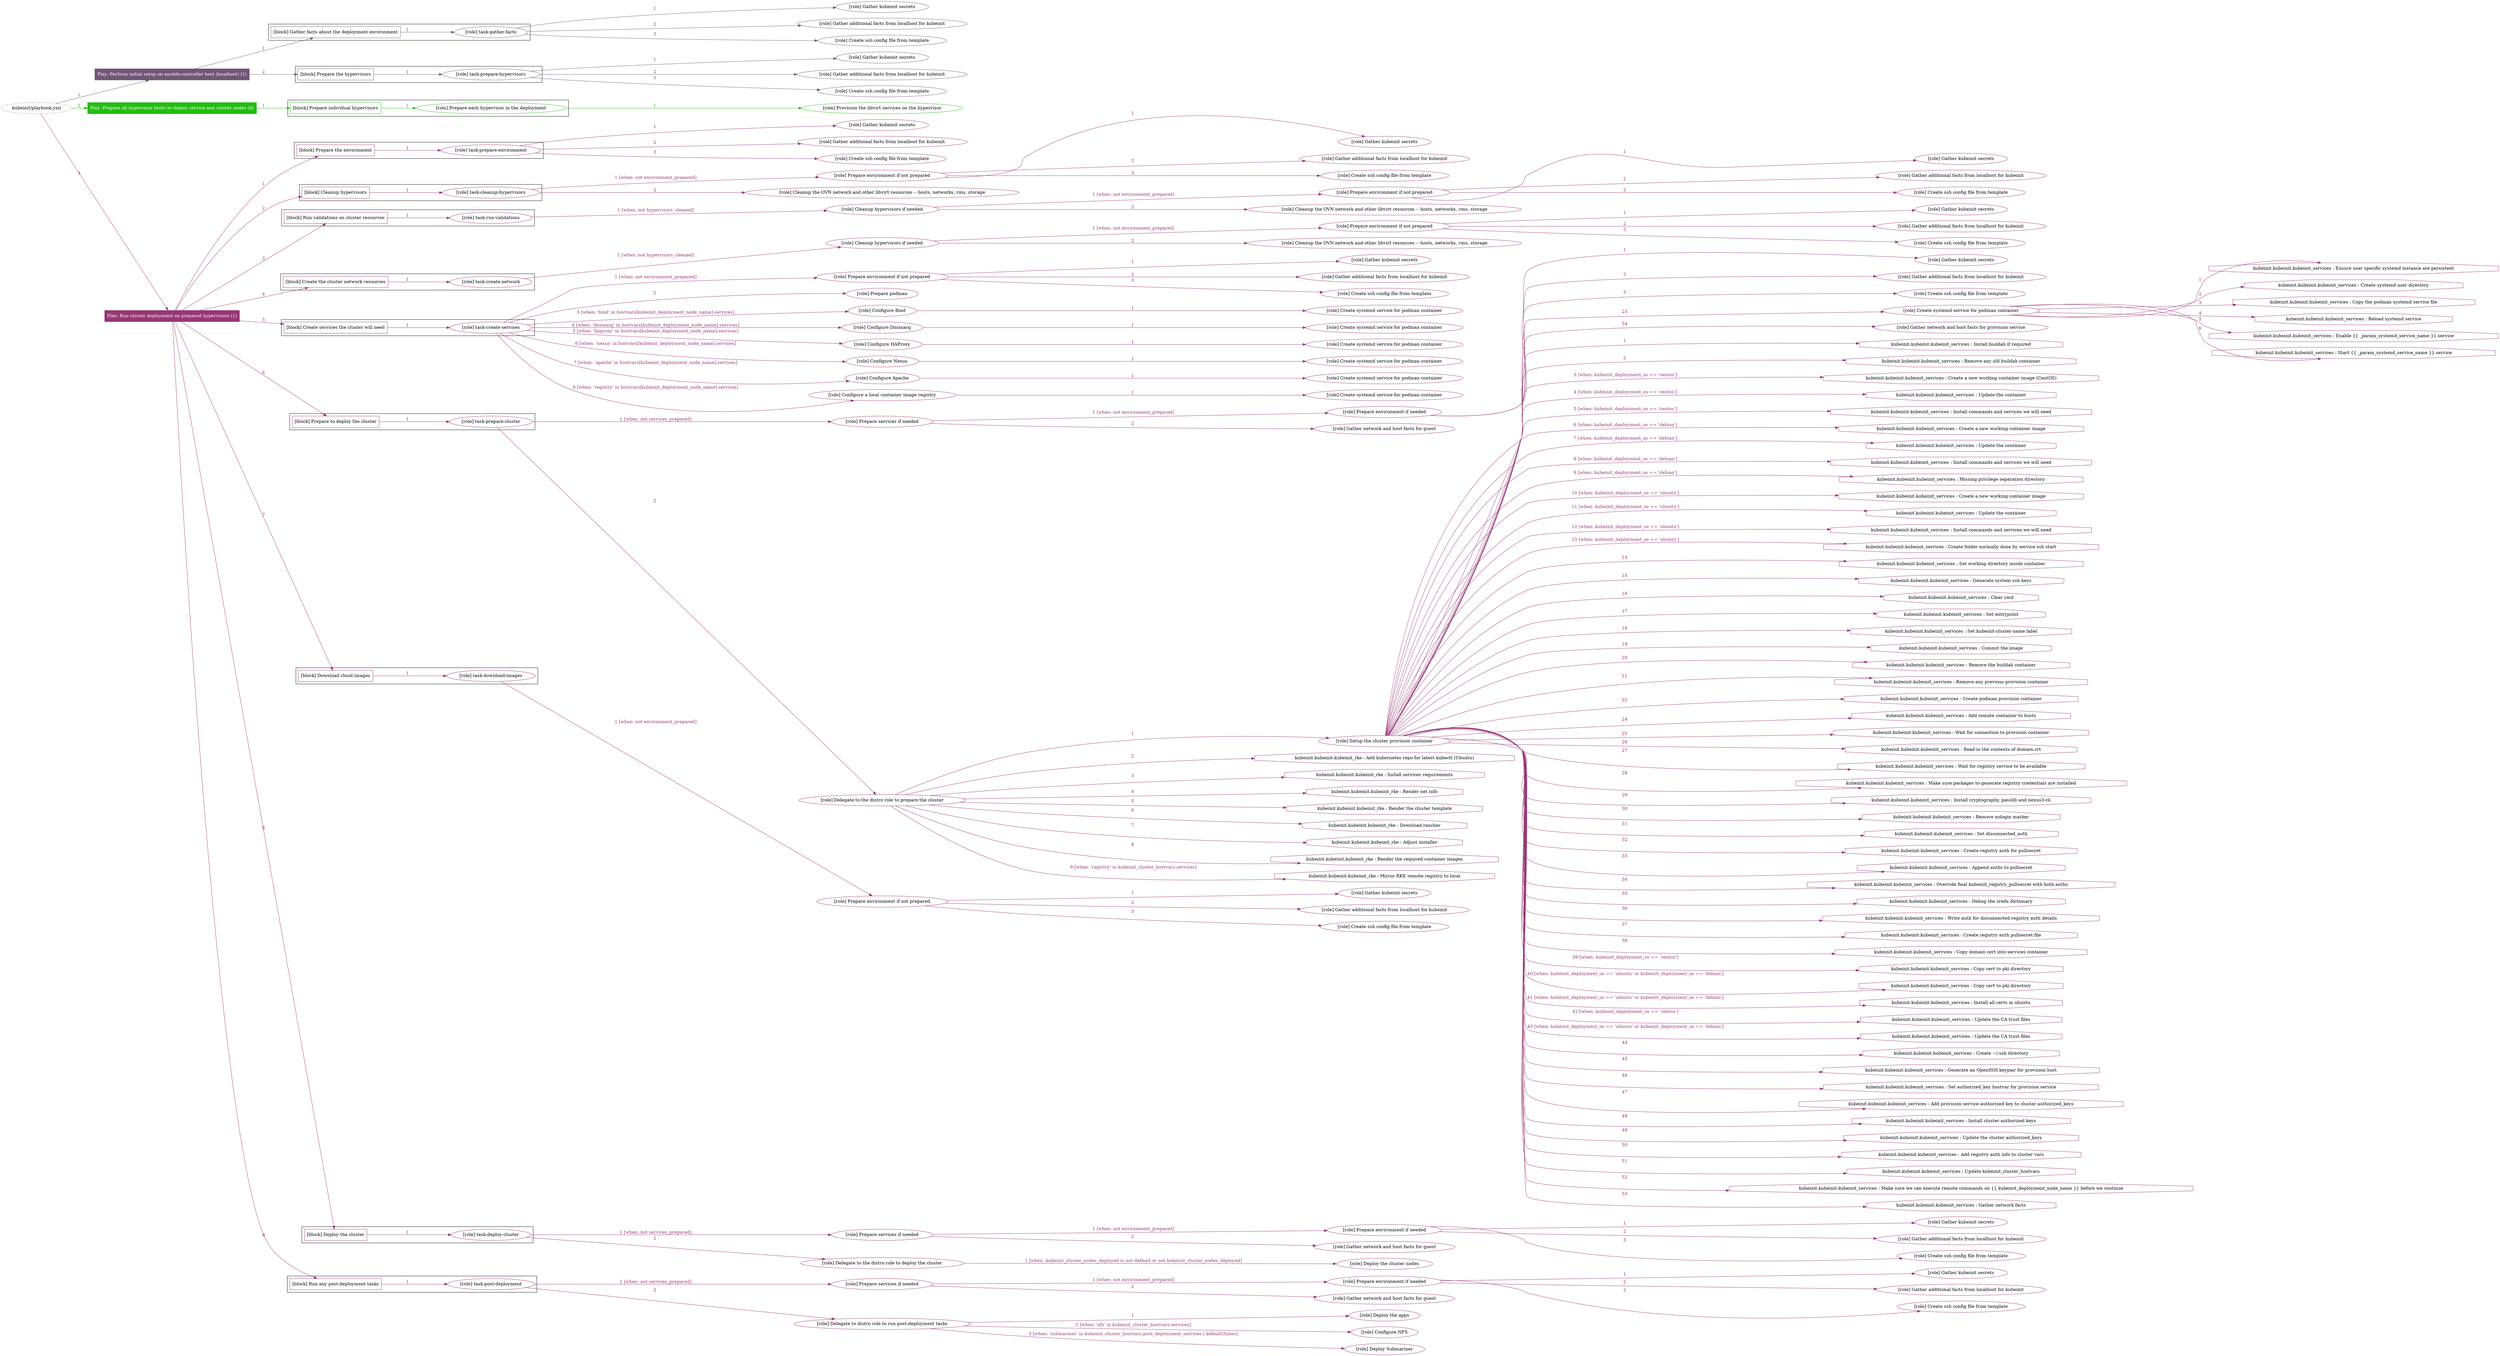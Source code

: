 digraph {
	graph [concentrate=true ordering=in rankdir=LR ratio=fill]
	edge [esep=5 sep=10]
	"kubeinit/playbook.yml" [URL="/home/runner/work/kubeinit/kubeinit/kubeinit/playbook.yml" id=playbook_48e2eda3 style=dotted]
	play_9095fbf2 [label="Play: Perform initial setup on ansible-controller host (localhost) (1)" URL="/home/runner/work/kubeinit/kubeinit/kubeinit/playbook.yml" color="#715577" fontcolor="#ffffff" id=play_9095fbf2 shape=box style=filled tooltip=localhost]
	"kubeinit/playbook.yml" -> play_9095fbf2 [label="1 " color="#715577" fontcolor="#715577" id=edge_793a2d55 labeltooltip="1 " tooltip="1 "]
	subgraph "Gather kubeinit secrets" {
		role_23e4b813 [label="[role] Gather kubeinit secrets" URL="/home/runner/.ansible/collections/ansible_collections/kubeinit/kubeinit/roles/kubeinit_prepare/tasks/gather_kubeinit_facts.yml" color="#715577" id=role_23e4b813 tooltip="Gather kubeinit secrets"]
	}
	subgraph "Gather additional facts from localhost for kubeinit" {
		role_9c71b6de [label="[role] Gather additional facts from localhost for kubeinit" URL="/home/runner/.ansible/collections/ansible_collections/kubeinit/kubeinit/roles/kubeinit_prepare/tasks/gather_kubeinit_facts.yml" color="#715577" id=role_9c71b6de tooltip="Gather additional facts from localhost for kubeinit"]
	}
	subgraph "Create ssh config file from template" {
		role_4d5727c8 [label="[role] Create ssh config file from template" URL="/home/runner/.ansible/collections/ansible_collections/kubeinit/kubeinit/roles/kubeinit_prepare/tasks/gather_kubeinit_facts.yml" color="#715577" id=role_4d5727c8 tooltip="Create ssh config file from template"]
	}
	subgraph "task-gather-facts" {
		role_d22105c2 [label="[role] task-gather-facts" URL="/home/runner/work/kubeinit/kubeinit/kubeinit/playbook.yml" color="#715577" id=role_d22105c2 tooltip="task-gather-facts"]
		role_d22105c2 -> role_23e4b813 [label="1 " color="#715577" fontcolor="#715577" id=edge_b6b37d0e labeltooltip="1 " tooltip="1 "]
		role_d22105c2 -> role_9c71b6de [label="2 " color="#715577" fontcolor="#715577" id=edge_911ef558 labeltooltip="2 " tooltip="2 "]
		role_d22105c2 -> role_4d5727c8 [label="3 " color="#715577" fontcolor="#715577" id=edge_c9027f8c labeltooltip="3 " tooltip="3 "]
	}
	subgraph "Gather kubeinit secrets" {
		role_76d23a12 [label="[role] Gather kubeinit secrets" URL="/home/runner/.ansible/collections/ansible_collections/kubeinit/kubeinit/roles/kubeinit_prepare/tasks/gather_kubeinit_facts.yml" color="#715577" id=role_76d23a12 tooltip="Gather kubeinit secrets"]
	}
	subgraph "Gather additional facts from localhost for kubeinit" {
		role_a036efb9 [label="[role] Gather additional facts from localhost for kubeinit" URL="/home/runner/.ansible/collections/ansible_collections/kubeinit/kubeinit/roles/kubeinit_prepare/tasks/gather_kubeinit_facts.yml" color="#715577" id=role_a036efb9 tooltip="Gather additional facts from localhost for kubeinit"]
	}
	subgraph "Create ssh config file from template" {
		role_8bce4f40 [label="[role] Create ssh config file from template" URL="/home/runner/.ansible/collections/ansible_collections/kubeinit/kubeinit/roles/kubeinit_prepare/tasks/gather_kubeinit_facts.yml" color="#715577" id=role_8bce4f40 tooltip="Create ssh config file from template"]
	}
	subgraph "task-prepare-hypervisors" {
		role_04bdf971 [label="[role] task-prepare-hypervisors" URL="/home/runner/work/kubeinit/kubeinit/kubeinit/playbook.yml" color="#715577" id=role_04bdf971 tooltip="task-prepare-hypervisors"]
		role_04bdf971 -> role_76d23a12 [label="1 " color="#715577" fontcolor="#715577" id=edge_8987a9eb labeltooltip="1 " tooltip="1 "]
		role_04bdf971 -> role_a036efb9 [label="2 " color="#715577" fontcolor="#715577" id=edge_97cbebcb labeltooltip="2 " tooltip="2 "]
		role_04bdf971 -> role_8bce4f40 [label="3 " color="#715577" fontcolor="#715577" id=edge_0c675108 labeltooltip="3 " tooltip="3 "]
	}
	subgraph "Play: Perform initial setup on ansible-controller host (localhost) (1)" {
		play_9095fbf2 -> block_ec12aa4e [label=1 color="#715577" fontcolor="#715577" id=edge_b66768a1 labeltooltip=1 tooltip=1]
		subgraph cluster_block_ec12aa4e {
			block_ec12aa4e [label="[block] Gather facts about the deployment environment" URL="/home/runner/work/kubeinit/kubeinit/kubeinit/playbook.yml" color="#715577" id=block_ec12aa4e labeltooltip="Gather facts about the deployment environment" shape=box tooltip="Gather facts about the deployment environment"]
			block_ec12aa4e -> role_d22105c2 [label="1 " color="#715577" fontcolor="#715577" id=edge_a358237f labeltooltip="1 " tooltip="1 "]
		}
		play_9095fbf2 -> block_5fa7b005 [label=2 color="#715577" fontcolor="#715577" id=edge_7dc867b3 labeltooltip=2 tooltip=2]
		subgraph cluster_block_5fa7b005 {
			block_5fa7b005 [label="[block] Prepare the hypervisors" URL="/home/runner/work/kubeinit/kubeinit/kubeinit/playbook.yml" color="#715577" id=block_5fa7b005 labeltooltip="Prepare the hypervisors" shape=box tooltip="Prepare the hypervisors"]
			block_5fa7b005 -> role_04bdf971 [label="1 " color="#715577" fontcolor="#715577" id=edge_1bb531e6 labeltooltip="1 " tooltip="1 "]
		}
	}
	play_76a91d89 [label="Play: Prepare all hypervisor hosts to deploy service and cluster nodes (0)" URL="/home/runner/work/kubeinit/kubeinit/kubeinit/playbook.yml" color="#22bc10" fontcolor="#ffffff" id=play_76a91d89 shape=box style=filled tooltip="Play: Prepare all hypervisor hosts to deploy service and cluster nodes (0)"]
	"kubeinit/playbook.yml" -> play_76a91d89 [label="2 " color="#22bc10" fontcolor="#22bc10" id=edge_54c0c151 labeltooltip="2 " tooltip="2 "]
	subgraph "Provision the libvirt services on the hypervisor" {
		role_6d3af2ca [label="[role] Provision the libvirt services on the hypervisor" URL="/home/runner/.ansible/collections/ansible_collections/kubeinit/kubeinit/roles/kubeinit_prepare/tasks/prepare_hypervisor.yml" color="#22bc10" id=role_6d3af2ca tooltip="Provision the libvirt services on the hypervisor"]
	}
	subgraph "Prepare each hypervisor in the deployment" {
		role_754d0fad [label="[role] Prepare each hypervisor in the deployment" URL="/home/runner/work/kubeinit/kubeinit/kubeinit/playbook.yml" color="#22bc10" id=role_754d0fad tooltip="Prepare each hypervisor in the deployment"]
		role_754d0fad -> role_6d3af2ca [label="1 " color="#22bc10" fontcolor="#22bc10" id=edge_c763fafc labeltooltip="1 " tooltip="1 "]
	}
	subgraph "Play: Prepare all hypervisor hosts to deploy service and cluster nodes (0)" {
		play_76a91d89 -> block_70b5ff2f [label=1 color="#22bc10" fontcolor="#22bc10" id=edge_e5cec4c1 labeltooltip=1 tooltip=1]
		subgraph cluster_block_70b5ff2f {
			block_70b5ff2f [label="[block] Prepare individual hypervisors" URL="/home/runner/work/kubeinit/kubeinit/kubeinit/playbook.yml" color="#22bc10" id=block_70b5ff2f labeltooltip="Prepare individual hypervisors" shape=box tooltip="Prepare individual hypervisors"]
			block_70b5ff2f -> role_754d0fad [label="1 " color="#22bc10" fontcolor="#22bc10" id=edge_1539e874 labeltooltip="1 " tooltip="1 "]
		}
	}
	play_2a07eea3 [label="Play: Run cluster deployment on prepared hypervisors (1)" URL="/home/runner/work/kubeinit/kubeinit/kubeinit/playbook.yml" color="#963674" fontcolor="#ffffff" id=play_2a07eea3 shape=box style=filled tooltip=localhost]
	"kubeinit/playbook.yml" -> play_2a07eea3 [label="3 " color="#963674" fontcolor="#963674" id=edge_2556d51a labeltooltip="3 " tooltip="3 "]
	subgraph "Gather kubeinit secrets" {
		role_f05a17f2 [label="[role] Gather kubeinit secrets" URL="/home/runner/.ansible/collections/ansible_collections/kubeinit/kubeinit/roles/kubeinit_prepare/tasks/gather_kubeinit_facts.yml" color="#963674" id=role_f05a17f2 tooltip="Gather kubeinit secrets"]
	}
	subgraph "Gather additional facts from localhost for kubeinit" {
		role_a8331e44 [label="[role] Gather additional facts from localhost for kubeinit" URL="/home/runner/.ansible/collections/ansible_collections/kubeinit/kubeinit/roles/kubeinit_prepare/tasks/gather_kubeinit_facts.yml" color="#963674" id=role_a8331e44 tooltip="Gather additional facts from localhost for kubeinit"]
	}
	subgraph "Create ssh config file from template" {
		role_fc3a1c02 [label="[role] Create ssh config file from template" URL="/home/runner/.ansible/collections/ansible_collections/kubeinit/kubeinit/roles/kubeinit_prepare/tasks/gather_kubeinit_facts.yml" color="#963674" id=role_fc3a1c02 tooltip="Create ssh config file from template"]
	}
	subgraph "task-prepare-environment" {
		role_c9154b8c [label="[role] task-prepare-environment" URL="/home/runner/work/kubeinit/kubeinit/kubeinit/playbook.yml" color="#963674" id=role_c9154b8c tooltip="task-prepare-environment"]
		role_c9154b8c -> role_f05a17f2 [label="1 " color="#963674" fontcolor="#963674" id=edge_e00bb869 labeltooltip="1 " tooltip="1 "]
		role_c9154b8c -> role_a8331e44 [label="2 " color="#963674" fontcolor="#963674" id=edge_d109f8da labeltooltip="2 " tooltip="2 "]
		role_c9154b8c -> role_fc3a1c02 [label="3 " color="#963674" fontcolor="#963674" id=edge_ef64ddd1 labeltooltip="3 " tooltip="3 "]
	}
	subgraph "Gather kubeinit secrets" {
		role_2856373e [label="[role] Gather kubeinit secrets" URL="/home/runner/.ansible/collections/ansible_collections/kubeinit/kubeinit/roles/kubeinit_prepare/tasks/gather_kubeinit_facts.yml" color="#963674" id=role_2856373e tooltip="Gather kubeinit secrets"]
	}
	subgraph "Gather additional facts from localhost for kubeinit" {
		role_ca494142 [label="[role] Gather additional facts from localhost for kubeinit" URL="/home/runner/.ansible/collections/ansible_collections/kubeinit/kubeinit/roles/kubeinit_prepare/tasks/gather_kubeinit_facts.yml" color="#963674" id=role_ca494142 tooltip="Gather additional facts from localhost for kubeinit"]
	}
	subgraph "Create ssh config file from template" {
		role_af43e939 [label="[role] Create ssh config file from template" URL="/home/runner/.ansible/collections/ansible_collections/kubeinit/kubeinit/roles/kubeinit_prepare/tasks/gather_kubeinit_facts.yml" color="#963674" id=role_af43e939 tooltip="Create ssh config file from template"]
	}
	subgraph "Prepare environment if not prepared" {
		role_4d26acda [label="[role] Prepare environment if not prepared" URL="/home/runner/.ansible/collections/ansible_collections/kubeinit/kubeinit/roles/kubeinit_prepare/tasks/cleanup_hypervisors.yml" color="#963674" id=role_4d26acda tooltip="Prepare environment if not prepared"]
		role_4d26acda -> role_2856373e [label="1 " color="#963674" fontcolor="#963674" id=edge_97398576 labeltooltip="1 " tooltip="1 "]
		role_4d26acda -> role_ca494142 [label="2 " color="#963674" fontcolor="#963674" id=edge_fda0314d labeltooltip="2 " tooltip="2 "]
		role_4d26acda -> role_af43e939 [label="3 " color="#963674" fontcolor="#963674" id=edge_d56fef3f labeltooltip="3 " tooltip="3 "]
	}
	subgraph "Cleanup the OVN network and other libvirt resources -- hosts, networks, vms, storage" {
		role_3d69e48b [label="[role] Cleanup the OVN network and other libvirt resources -- hosts, networks, vms, storage" URL="/home/runner/.ansible/collections/ansible_collections/kubeinit/kubeinit/roles/kubeinit_prepare/tasks/cleanup_hypervisors.yml" color="#963674" id=role_3d69e48b tooltip="Cleanup the OVN network and other libvirt resources -- hosts, networks, vms, storage"]
	}
	subgraph "task-cleanup-hypervisors" {
		role_2f3eebde [label="[role] task-cleanup-hypervisors" URL="/home/runner/work/kubeinit/kubeinit/kubeinit/playbook.yml" color="#963674" id=role_2f3eebde tooltip="task-cleanup-hypervisors"]
		role_2f3eebde -> role_4d26acda [label="1 [when: not environment_prepared]" color="#963674" fontcolor="#963674" id=edge_3c483f84 labeltooltip="1 [when: not environment_prepared]" tooltip="1 [when: not environment_prepared]"]
		role_2f3eebde -> role_3d69e48b [label="2 " color="#963674" fontcolor="#963674" id=edge_3b4a4b09 labeltooltip="2 " tooltip="2 "]
	}
	subgraph "Gather kubeinit secrets" {
		role_2fc41daf [label="[role] Gather kubeinit secrets" URL="/home/runner/.ansible/collections/ansible_collections/kubeinit/kubeinit/roles/kubeinit_prepare/tasks/gather_kubeinit_facts.yml" color="#963674" id=role_2fc41daf tooltip="Gather kubeinit secrets"]
	}
	subgraph "Gather additional facts from localhost for kubeinit" {
		role_d9963bf3 [label="[role] Gather additional facts from localhost for kubeinit" URL="/home/runner/.ansible/collections/ansible_collections/kubeinit/kubeinit/roles/kubeinit_prepare/tasks/gather_kubeinit_facts.yml" color="#963674" id=role_d9963bf3 tooltip="Gather additional facts from localhost for kubeinit"]
	}
	subgraph "Create ssh config file from template" {
		role_cc9a0d57 [label="[role] Create ssh config file from template" URL="/home/runner/.ansible/collections/ansible_collections/kubeinit/kubeinit/roles/kubeinit_prepare/tasks/gather_kubeinit_facts.yml" color="#963674" id=role_cc9a0d57 tooltip="Create ssh config file from template"]
	}
	subgraph "Prepare environment if not prepared" {
		role_1e3dc21c [label="[role] Prepare environment if not prepared" URL="/home/runner/.ansible/collections/ansible_collections/kubeinit/kubeinit/roles/kubeinit_prepare/tasks/cleanup_hypervisors.yml" color="#963674" id=role_1e3dc21c tooltip="Prepare environment if not prepared"]
		role_1e3dc21c -> role_2fc41daf [label="1 " color="#963674" fontcolor="#963674" id=edge_83c35826 labeltooltip="1 " tooltip="1 "]
		role_1e3dc21c -> role_d9963bf3 [label="2 " color="#963674" fontcolor="#963674" id=edge_3ffcc044 labeltooltip="2 " tooltip="2 "]
		role_1e3dc21c -> role_cc9a0d57 [label="3 " color="#963674" fontcolor="#963674" id=edge_4f210a08 labeltooltip="3 " tooltip="3 "]
	}
	subgraph "Cleanup the OVN network and other libvirt resources -- hosts, networks, vms, storage" {
		role_f12a063d [label="[role] Cleanup the OVN network and other libvirt resources -- hosts, networks, vms, storage" URL="/home/runner/.ansible/collections/ansible_collections/kubeinit/kubeinit/roles/kubeinit_prepare/tasks/cleanup_hypervisors.yml" color="#963674" id=role_f12a063d tooltip="Cleanup the OVN network and other libvirt resources -- hosts, networks, vms, storage"]
	}
	subgraph "Cleanup hypervisors if needed" {
		role_404e6d20 [label="[role] Cleanup hypervisors if needed" URL="/home/runner/.ansible/collections/ansible_collections/kubeinit/kubeinit/roles/kubeinit_validations/tasks/main.yml" color="#963674" id=role_404e6d20 tooltip="Cleanup hypervisors if needed"]
		role_404e6d20 -> role_1e3dc21c [label="1 [when: not environment_prepared]" color="#963674" fontcolor="#963674" id=edge_3c1f6e3d labeltooltip="1 [when: not environment_prepared]" tooltip="1 [when: not environment_prepared]"]
		role_404e6d20 -> role_f12a063d [label="2 " color="#963674" fontcolor="#963674" id=edge_4ebf0073 labeltooltip="2 " tooltip="2 "]
	}
	subgraph "task-run-validations" {
		role_9ad28a4f [label="[role] task-run-validations" URL="/home/runner/work/kubeinit/kubeinit/kubeinit/playbook.yml" color="#963674" id=role_9ad28a4f tooltip="task-run-validations"]
		role_9ad28a4f -> role_404e6d20 [label="1 [when: not hypervisors_cleaned]" color="#963674" fontcolor="#963674" id=edge_1eadcfba labeltooltip="1 [when: not hypervisors_cleaned]" tooltip="1 [when: not hypervisors_cleaned]"]
	}
	subgraph "Gather kubeinit secrets" {
		role_600fbb3e [label="[role] Gather kubeinit secrets" URL="/home/runner/.ansible/collections/ansible_collections/kubeinit/kubeinit/roles/kubeinit_prepare/tasks/gather_kubeinit_facts.yml" color="#963674" id=role_600fbb3e tooltip="Gather kubeinit secrets"]
	}
	subgraph "Gather additional facts from localhost for kubeinit" {
		role_f0523b66 [label="[role] Gather additional facts from localhost for kubeinit" URL="/home/runner/.ansible/collections/ansible_collections/kubeinit/kubeinit/roles/kubeinit_prepare/tasks/gather_kubeinit_facts.yml" color="#963674" id=role_f0523b66 tooltip="Gather additional facts from localhost for kubeinit"]
	}
	subgraph "Create ssh config file from template" {
		role_da945088 [label="[role] Create ssh config file from template" URL="/home/runner/.ansible/collections/ansible_collections/kubeinit/kubeinit/roles/kubeinit_prepare/tasks/gather_kubeinit_facts.yml" color="#963674" id=role_da945088 tooltip="Create ssh config file from template"]
	}
	subgraph "Prepare environment if not prepared" {
		role_7b4f9e7d [label="[role] Prepare environment if not prepared" URL="/home/runner/.ansible/collections/ansible_collections/kubeinit/kubeinit/roles/kubeinit_prepare/tasks/cleanup_hypervisors.yml" color="#963674" id=role_7b4f9e7d tooltip="Prepare environment if not prepared"]
		role_7b4f9e7d -> role_600fbb3e [label="1 " color="#963674" fontcolor="#963674" id=edge_05d3c363 labeltooltip="1 " tooltip="1 "]
		role_7b4f9e7d -> role_f0523b66 [label="2 " color="#963674" fontcolor="#963674" id=edge_d0a34fb7 labeltooltip="2 " tooltip="2 "]
		role_7b4f9e7d -> role_da945088 [label="3 " color="#963674" fontcolor="#963674" id=edge_0c580e0c labeltooltip="3 " tooltip="3 "]
	}
	subgraph "Cleanup the OVN network and other libvirt resources -- hosts, networks, vms, storage" {
		role_151fd784 [label="[role] Cleanup the OVN network and other libvirt resources -- hosts, networks, vms, storage" URL="/home/runner/.ansible/collections/ansible_collections/kubeinit/kubeinit/roles/kubeinit_prepare/tasks/cleanup_hypervisors.yml" color="#963674" id=role_151fd784 tooltip="Cleanup the OVN network and other libvirt resources -- hosts, networks, vms, storage"]
	}
	subgraph "Cleanup hypervisors if needed" {
		role_d548b052 [label="[role] Cleanup hypervisors if needed" URL="/home/runner/.ansible/collections/ansible_collections/kubeinit/kubeinit/roles/kubeinit_libvirt/tasks/create_network.yml" color="#963674" id=role_d548b052 tooltip="Cleanup hypervisors if needed"]
		role_d548b052 -> role_7b4f9e7d [label="1 [when: not environment_prepared]" color="#963674" fontcolor="#963674" id=edge_52d88d4d labeltooltip="1 [when: not environment_prepared]" tooltip="1 [when: not environment_prepared]"]
		role_d548b052 -> role_151fd784 [label="2 " color="#963674" fontcolor="#963674" id=edge_beae6a35 labeltooltip="2 " tooltip="2 "]
	}
	subgraph "task-create-network" {
		role_f4ff6dcd [label="[role] task-create-network" URL="/home/runner/work/kubeinit/kubeinit/kubeinit/playbook.yml" color="#963674" id=role_f4ff6dcd tooltip="task-create-network"]
		role_f4ff6dcd -> role_d548b052 [label="1 [when: not hypervisors_cleaned]" color="#963674" fontcolor="#963674" id=edge_a9cf7cf5 labeltooltip="1 [when: not hypervisors_cleaned]" tooltip="1 [when: not hypervisors_cleaned]"]
	}
	subgraph "Gather kubeinit secrets" {
		role_217d01b8 [label="[role] Gather kubeinit secrets" URL="/home/runner/.ansible/collections/ansible_collections/kubeinit/kubeinit/roles/kubeinit_prepare/tasks/gather_kubeinit_facts.yml" color="#963674" id=role_217d01b8 tooltip="Gather kubeinit secrets"]
	}
	subgraph "Gather additional facts from localhost for kubeinit" {
		role_dd95ae03 [label="[role] Gather additional facts from localhost for kubeinit" URL="/home/runner/.ansible/collections/ansible_collections/kubeinit/kubeinit/roles/kubeinit_prepare/tasks/gather_kubeinit_facts.yml" color="#963674" id=role_dd95ae03 tooltip="Gather additional facts from localhost for kubeinit"]
	}
	subgraph "Create ssh config file from template" {
		role_b6e293c9 [label="[role] Create ssh config file from template" URL="/home/runner/.ansible/collections/ansible_collections/kubeinit/kubeinit/roles/kubeinit_prepare/tasks/gather_kubeinit_facts.yml" color="#963674" id=role_b6e293c9 tooltip="Create ssh config file from template"]
	}
	subgraph "Prepare environment if not prepared" {
		role_8268a854 [label="[role] Prepare environment if not prepared" URL="/home/runner/.ansible/collections/ansible_collections/kubeinit/kubeinit/roles/kubeinit_services/tasks/main.yml" color="#963674" id=role_8268a854 tooltip="Prepare environment if not prepared"]
		role_8268a854 -> role_217d01b8 [label="1 " color="#963674" fontcolor="#963674" id=edge_404d02f6 labeltooltip="1 " tooltip="1 "]
		role_8268a854 -> role_dd95ae03 [label="2 " color="#963674" fontcolor="#963674" id=edge_8944cfe8 labeltooltip="2 " tooltip="2 "]
		role_8268a854 -> role_b6e293c9 [label="3 " color="#963674" fontcolor="#963674" id=edge_888c693f labeltooltip="3 " tooltip="3 "]
	}
	subgraph "Prepare podman" {
		role_91583235 [label="[role] Prepare podman" URL="/home/runner/.ansible/collections/ansible_collections/kubeinit/kubeinit/roles/kubeinit_services/tasks/00_create_service_pod.yml" color="#963674" id=role_91583235 tooltip="Prepare podman"]
	}
	subgraph "Create systemd service for podman container" {
		role_c01d0b99 [label="[role] Create systemd service for podman container" URL="/home/runner/.ansible/collections/ansible_collections/kubeinit/kubeinit/roles/kubeinit_bind/tasks/main.yml" color="#963674" id=role_c01d0b99 tooltip="Create systemd service for podman container"]
	}
	subgraph "Configure Bind" {
		role_301361e3 [label="[role] Configure Bind" URL="/home/runner/.ansible/collections/ansible_collections/kubeinit/kubeinit/roles/kubeinit_services/tasks/start_services_containers.yml" color="#963674" id=role_301361e3 tooltip="Configure Bind"]
		role_301361e3 -> role_c01d0b99 [label="1 " color="#963674" fontcolor="#963674" id=edge_590fe2b9 labeltooltip="1 " tooltip="1 "]
	}
	subgraph "Create systemd service for podman container" {
		role_9e7978d4 [label="[role] Create systemd service for podman container" URL="/home/runner/.ansible/collections/ansible_collections/kubeinit/kubeinit/roles/kubeinit_dnsmasq/tasks/main.yml" color="#963674" id=role_9e7978d4 tooltip="Create systemd service for podman container"]
	}
	subgraph "Configure Dnsmasq" {
		role_566e6a04 [label="[role] Configure Dnsmasq" URL="/home/runner/.ansible/collections/ansible_collections/kubeinit/kubeinit/roles/kubeinit_services/tasks/start_services_containers.yml" color="#963674" id=role_566e6a04 tooltip="Configure Dnsmasq"]
		role_566e6a04 -> role_9e7978d4 [label="1 " color="#963674" fontcolor="#963674" id=edge_26bb43b7 labeltooltip="1 " tooltip="1 "]
	}
	subgraph "Create systemd service for podman container" {
		role_d1f8212d [label="[role] Create systemd service for podman container" URL="/home/runner/.ansible/collections/ansible_collections/kubeinit/kubeinit/roles/kubeinit_haproxy/tasks/main.yml" color="#963674" id=role_d1f8212d tooltip="Create systemd service for podman container"]
	}
	subgraph "Configure HAProxy" {
		role_794b6aad [label="[role] Configure HAProxy" URL="/home/runner/.ansible/collections/ansible_collections/kubeinit/kubeinit/roles/kubeinit_services/tasks/start_services_containers.yml" color="#963674" id=role_794b6aad tooltip="Configure HAProxy"]
		role_794b6aad -> role_d1f8212d [label="1 " color="#963674" fontcolor="#963674" id=edge_f660f5ff labeltooltip="1 " tooltip="1 "]
	}
	subgraph "Create systemd service for podman container" {
		role_22b026fb [label="[role] Create systemd service for podman container" URL="/home/runner/.ansible/collections/ansible_collections/kubeinit/kubeinit/roles/kubeinit_nexus/tasks/main.yml" color="#963674" id=role_22b026fb tooltip="Create systemd service for podman container"]
	}
	subgraph "Configure Nexus" {
		role_b1d39034 [label="[role] Configure Nexus" URL="/home/runner/.ansible/collections/ansible_collections/kubeinit/kubeinit/roles/kubeinit_services/tasks/start_services_containers.yml" color="#963674" id=role_b1d39034 tooltip="Configure Nexus"]
		role_b1d39034 -> role_22b026fb [label="1 " color="#963674" fontcolor="#963674" id=edge_9644ed82 labeltooltip="1 " tooltip="1 "]
	}
	subgraph "Create systemd service for podman container" {
		role_3adf1479 [label="[role] Create systemd service for podman container" URL="/home/runner/.ansible/collections/ansible_collections/kubeinit/kubeinit/roles/kubeinit_apache/tasks/main.yml" color="#963674" id=role_3adf1479 tooltip="Create systemd service for podman container"]
	}
	subgraph "Configure Apache" {
		role_d68f0318 [label="[role] Configure Apache" URL="/home/runner/.ansible/collections/ansible_collections/kubeinit/kubeinit/roles/kubeinit_services/tasks/start_services_containers.yml" color="#963674" id=role_d68f0318 tooltip="Configure Apache"]
		role_d68f0318 -> role_3adf1479 [label="1 " color="#963674" fontcolor="#963674" id=edge_367623d8 labeltooltip="1 " tooltip="1 "]
	}
	subgraph "Create systemd service for podman container" {
		role_629c93a2 [label="[role] Create systemd service for podman container" URL="/home/runner/.ansible/collections/ansible_collections/kubeinit/kubeinit/roles/kubeinit_registry/tasks/main.yml" color="#963674" id=role_629c93a2 tooltip="Create systemd service for podman container"]
	}
	subgraph "Configure a local container image registry" {
		role_6e5d84ff [label="[role] Configure a local container image registry" URL="/home/runner/.ansible/collections/ansible_collections/kubeinit/kubeinit/roles/kubeinit_services/tasks/start_services_containers.yml" color="#963674" id=role_6e5d84ff tooltip="Configure a local container image registry"]
		role_6e5d84ff -> role_629c93a2 [label="1 " color="#963674" fontcolor="#963674" id=edge_15f97696 labeltooltip="1 " tooltip="1 "]
	}
	subgraph "task-create-services" {
		role_85aadf46 [label="[role] task-create-services" URL="/home/runner/work/kubeinit/kubeinit/kubeinit/playbook.yml" color="#963674" id=role_85aadf46 tooltip="task-create-services"]
		role_85aadf46 -> role_8268a854 [label="1 [when: not environment_prepared]" color="#963674" fontcolor="#963674" id=edge_4a2613be labeltooltip="1 [when: not environment_prepared]" tooltip="1 [when: not environment_prepared]"]
		role_85aadf46 -> role_91583235 [label="2 " color="#963674" fontcolor="#963674" id=edge_66e62f91 labeltooltip="2 " tooltip="2 "]
		role_85aadf46 -> role_301361e3 [label="3 [when: 'bind' in hostvars[kubeinit_deployment_node_name].services]" color="#963674" fontcolor="#963674" id=edge_adc88973 labeltooltip="3 [when: 'bind' in hostvars[kubeinit_deployment_node_name].services]" tooltip="3 [when: 'bind' in hostvars[kubeinit_deployment_node_name].services]"]
		role_85aadf46 -> role_566e6a04 [label="4 [when: 'dnsmasq' in hostvars[kubeinit_deployment_node_name].services]" color="#963674" fontcolor="#963674" id=edge_5a4264b9 labeltooltip="4 [when: 'dnsmasq' in hostvars[kubeinit_deployment_node_name].services]" tooltip="4 [when: 'dnsmasq' in hostvars[kubeinit_deployment_node_name].services]"]
		role_85aadf46 -> role_794b6aad [label="5 [when: 'haproxy' in hostvars[kubeinit_deployment_node_name].services]" color="#963674" fontcolor="#963674" id=edge_86ecb29d labeltooltip="5 [when: 'haproxy' in hostvars[kubeinit_deployment_node_name].services]" tooltip="5 [when: 'haproxy' in hostvars[kubeinit_deployment_node_name].services]"]
		role_85aadf46 -> role_b1d39034 [label="6 [when: 'nexus' in hostvars[kubeinit_deployment_node_name].services]" color="#963674" fontcolor="#963674" id=edge_c03a47f5 labeltooltip="6 [when: 'nexus' in hostvars[kubeinit_deployment_node_name].services]" tooltip="6 [when: 'nexus' in hostvars[kubeinit_deployment_node_name].services]"]
		role_85aadf46 -> role_d68f0318 [label="7 [when: 'apache' in hostvars[kubeinit_deployment_node_name].services]" color="#963674" fontcolor="#963674" id=edge_2d46840e labeltooltip="7 [when: 'apache' in hostvars[kubeinit_deployment_node_name].services]" tooltip="7 [when: 'apache' in hostvars[kubeinit_deployment_node_name].services]"]
		role_85aadf46 -> role_6e5d84ff [label="8 [when: 'registry' in hostvars[kubeinit_deployment_node_name].services]" color="#963674" fontcolor="#963674" id=edge_88a3ddd7 labeltooltip="8 [when: 'registry' in hostvars[kubeinit_deployment_node_name].services]" tooltip="8 [when: 'registry' in hostvars[kubeinit_deployment_node_name].services]"]
	}
	subgraph "Gather kubeinit secrets" {
		role_e7c5aba6 [label="[role] Gather kubeinit secrets" URL="/home/runner/.ansible/collections/ansible_collections/kubeinit/kubeinit/roles/kubeinit_prepare/tasks/gather_kubeinit_facts.yml" color="#963674" id=role_e7c5aba6 tooltip="Gather kubeinit secrets"]
	}
	subgraph "Gather additional facts from localhost for kubeinit" {
		role_5cd12d08 [label="[role] Gather additional facts from localhost for kubeinit" URL="/home/runner/.ansible/collections/ansible_collections/kubeinit/kubeinit/roles/kubeinit_prepare/tasks/gather_kubeinit_facts.yml" color="#963674" id=role_5cd12d08 tooltip="Gather additional facts from localhost for kubeinit"]
	}
	subgraph "Create ssh config file from template" {
		role_f6c98912 [label="[role] Create ssh config file from template" URL="/home/runner/.ansible/collections/ansible_collections/kubeinit/kubeinit/roles/kubeinit_prepare/tasks/gather_kubeinit_facts.yml" color="#963674" id=role_f6c98912 tooltip="Create ssh config file from template"]
	}
	subgraph "Prepare environment if needed" {
		role_89923937 [label="[role] Prepare environment if needed" URL="/home/runner/.ansible/collections/ansible_collections/kubeinit/kubeinit/roles/kubeinit_services/tasks/prepare_services.yml" color="#963674" id=role_89923937 tooltip="Prepare environment if needed"]
		role_89923937 -> role_e7c5aba6 [label="1 " color="#963674" fontcolor="#963674" id=edge_66a9d499 labeltooltip="1 " tooltip="1 "]
		role_89923937 -> role_5cd12d08 [label="2 " color="#963674" fontcolor="#963674" id=edge_4d7b3f04 labeltooltip="2 " tooltip="2 "]
		role_89923937 -> role_f6c98912 [label="3 " color="#963674" fontcolor="#963674" id=edge_4f1870e7 labeltooltip="3 " tooltip="3 "]
	}
	subgraph "Gather network and host facts for guest" {
		role_6cdaa0b3 [label="[role] Gather network and host facts for guest" URL="/home/runner/.ansible/collections/ansible_collections/kubeinit/kubeinit/roles/kubeinit_services/tasks/prepare_services.yml" color="#963674" id=role_6cdaa0b3 tooltip="Gather network and host facts for guest"]
	}
	subgraph "Prepare services if needed" {
		role_155de6bb [label="[role] Prepare services if needed" URL="/home/runner/.ansible/collections/ansible_collections/kubeinit/kubeinit/roles/kubeinit_prepare/tasks/prepare_cluster.yml" color="#963674" id=role_155de6bb tooltip="Prepare services if needed"]
		role_155de6bb -> role_89923937 [label="1 [when: not environment_prepared]" color="#963674" fontcolor="#963674" id=edge_4c97a30f labeltooltip="1 [when: not environment_prepared]" tooltip="1 [when: not environment_prepared]"]
		role_155de6bb -> role_6cdaa0b3 [label="2 " color="#963674" fontcolor="#963674" id=edge_8c15300c labeltooltip="2 " tooltip="2 "]
	}
	subgraph "Create systemd service for podman container" {
		role_a661551a [label="[role] Create systemd service for podman container" URL="/home/runner/.ansible/collections/ansible_collections/kubeinit/kubeinit/roles/kubeinit_services/tasks/create_provision_container.yml" color="#963674" id=role_a661551a tooltip="Create systemd service for podman container"]
		task_5764e7b2 [label="kubeinit.kubeinit.kubeinit_services : Ensure user specific systemd instance are persistent" URL="/home/runner/.ansible/collections/ansible_collections/kubeinit/kubeinit/roles/kubeinit_services/tasks/create_managed_service.yml" color="#963674" id=task_5764e7b2 shape=octagon tooltip="kubeinit.kubeinit.kubeinit_services : Ensure user specific systemd instance are persistent"]
		role_a661551a -> task_5764e7b2 [label="1 " color="#963674" fontcolor="#963674" id=edge_120eab2b labeltooltip="1 " tooltip="1 "]
		task_7d50676f [label="kubeinit.kubeinit.kubeinit_services : Create systemd user directory" URL="/home/runner/.ansible/collections/ansible_collections/kubeinit/kubeinit/roles/kubeinit_services/tasks/create_managed_service.yml" color="#963674" id=task_7d50676f shape=octagon tooltip="kubeinit.kubeinit.kubeinit_services : Create systemd user directory"]
		role_a661551a -> task_7d50676f [label="2 " color="#963674" fontcolor="#963674" id=edge_00ea73f8 labeltooltip="2 " tooltip="2 "]
		task_39b200a5 [label="kubeinit.kubeinit.kubeinit_services : Copy the podman systemd service file" URL="/home/runner/.ansible/collections/ansible_collections/kubeinit/kubeinit/roles/kubeinit_services/tasks/create_managed_service.yml" color="#963674" id=task_39b200a5 shape=octagon tooltip="kubeinit.kubeinit.kubeinit_services : Copy the podman systemd service file"]
		role_a661551a -> task_39b200a5 [label="3 " color="#963674" fontcolor="#963674" id=edge_7370d637 labeltooltip="3 " tooltip="3 "]
		task_2da88ea7 [label="kubeinit.kubeinit.kubeinit_services : Reload systemd service" URL="/home/runner/.ansible/collections/ansible_collections/kubeinit/kubeinit/roles/kubeinit_services/tasks/create_managed_service.yml" color="#963674" id=task_2da88ea7 shape=octagon tooltip="kubeinit.kubeinit.kubeinit_services : Reload systemd service"]
		role_a661551a -> task_2da88ea7 [label="4 " color="#963674" fontcolor="#963674" id=edge_589f6303 labeltooltip="4 " tooltip="4 "]
		task_1ca6f557 [label="kubeinit.kubeinit.kubeinit_services : Enable {{ _param_systemd_service_name }}.service" URL="/home/runner/.ansible/collections/ansible_collections/kubeinit/kubeinit/roles/kubeinit_services/tasks/create_managed_service.yml" color="#963674" id=task_1ca6f557 shape=octagon tooltip="kubeinit.kubeinit.kubeinit_services : Enable {{ _param_systemd_service_name }}.service"]
		role_a661551a -> task_1ca6f557 [label="5 " color="#963674" fontcolor="#963674" id=edge_d94a2814 labeltooltip="5 " tooltip="5 "]
		task_bcfc07a8 [label="kubeinit.kubeinit.kubeinit_services : Start {{ _param_systemd_service_name }}.service" URL="/home/runner/.ansible/collections/ansible_collections/kubeinit/kubeinit/roles/kubeinit_services/tasks/create_managed_service.yml" color="#963674" id=task_bcfc07a8 shape=octagon tooltip="kubeinit.kubeinit.kubeinit_services : Start {{ _param_systemd_service_name }}.service"]
		role_a661551a -> task_bcfc07a8 [label="6 " color="#963674" fontcolor="#963674" id=edge_93c44520 labeltooltip="6 " tooltip="6 "]
	}
	subgraph "Gather network and host facts for provision service" {
		role_5a41df87 [label="[role] Gather network and host facts for provision service" URL="/home/runner/.ansible/collections/ansible_collections/kubeinit/kubeinit/roles/kubeinit_services/tasks/create_provision_container.yml" color="#963674" id=role_5a41df87 tooltip="Gather network and host facts for provision service"]
	}
	subgraph "Setup the cluster provision container" {
		role_544defa0 [label="[role] Setup the cluster provision container" URL="/home/runner/.ansible/collections/ansible_collections/kubeinit/kubeinit/roles/kubeinit_rke/tasks/prepare_cluster.yml" color="#963674" id=role_544defa0 tooltip="Setup the cluster provision container"]
		task_6e70000e [label="kubeinit.kubeinit.kubeinit_services : Install buildah if required" URL="/home/runner/.ansible/collections/ansible_collections/kubeinit/kubeinit/roles/kubeinit_services/tasks/create_provision_container.yml" color="#963674" id=task_6e70000e shape=octagon tooltip="kubeinit.kubeinit.kubeinit_services : Install buildah if required"]
		role_544defa0 -> task_6e70000e [label="1 " color="#963674" fontcolor="#963674" id=edge_0b8c1683 labeltooltip="1 " tooltip="1 "]
		task_5a5c50d1 [label="kubeinit.kubeinit.kubeinit_services : Remove any old buildah container" URL="/home/runner/.ansible/collections/ansible_collections/kubeinit/kubeinit/roles/kubeinit_services/tasks/create_provision_container.yml" color="#963674" id=task_5a5c50d1 shape=octagon tooltip="kubeinit.kubeinit.kubeinit_services : Remove any old buildah container"]
		role_544defa0 -> task_5a5c50d1 [label="2 " color="#963674" fontcolor="#963674" id=edge_e997e020 labeltooltip="2 " tooltip="2 "]
		task_9e36e22b [label="kubeinit.kubeinit.kubeinit_services : Create a new working container image (CentOS)" URL="/home/runner/.ansible/collections/ansible_collections/kubeinit/kubeinit/roles/kubeinit_services/tasks/create_provision_container.yml" color="#963674" id=task_9e36e22b shape=octagon tooltip="kubeinit.kubeinit.kubeinit_services : Create a new working container image (CentOS)"]
		role_544defa0 -> task_9e36e22b [label="3 [when: kubeinit_deployment_os == 'centos']" color="#963674" fontcolor="#963674" id=edge_73f41cbe labeltooltip="3 [when: kubeinit_deployment_os == 'centos']" tooltip="3 [when: kubeinit_deployment_os == 'centos']"]
		task_e293b446 [label="kubeinit.kubeinit.kubeinit_services : Update the container" URL="/home/runner/.ansible/collections/ansible_collections/kubeinit/kubeinit/roles/kubeinit_services/tasks/create_provision_container.yml" color="#963674" id=task_e293b446 shape=octagon tooltip="kubeinit.kubeinit.kubeinit_services : Update the container"]
		role_544defa0 -> task_e293b446 [label="4 [when: kubeinit_deployment_os == 'centos']" color="#963674" fontcolor="#963674" id=edge_1513a06f labeltooltip="4 [when: kubeinit_deployment_os == 'centos']" tooltip="4 [when: kubeinit_deployment_os == 'centos']"]
		task_bafdbc91 [label="kubeinit.kubeinit.kubeinit_services : Install commands and services we will need" URL="/home/runner/.ansible/collections/ansible_collections/kubeinit/kubeinit/roles/kubeinit_services/tasks/create_provision_container.yml" color="#963674" id=task_bafdbc91 shape=octagon tooltip="kubeinit.kubeinit.kubeinit_services : Install commands and services we will need"]
		role_544defa0 -> task_bafdbc91 [label="5 [when: kubeinit_deployment_os == 'centos']" color="#963674" fontcolor="#963674" id=edge_53dcdb6a labeltooltip="5 [when: kubeinit_deployment_os == 'centos']" tooltip="5 [when: kubeinit_deployment_os == 'centos']"]
		task_4f3b42cf [label="kubeinit.kubeinit.kubeinit_services : Create a new working container image" URL="/home/runner/.ansible/collections/ansible_collections/kubeinit/kubeinit/roles/kubeinit_services/tasks/create_provision_container.yml" color="#963674" id=task_4f3b42cf shape=octagon tooltip="kubeinit.kubeinit.kubeinit_services : Create a new working container image"]
		role_544defa0 -> task_4f3b42cf [label="6 [when: kubeinit_deployment_os == 'debian']" color="#963674" fontcolor="#963674" id=edge_84d2100f labeltooltip="6 [when: kubeinit_deployment_os == 'debian']" tooltip="6 [when: kubeinit_deployment_os == 'debian']"]
		task_fad78b9f [label="kubeinit.kubeinit.kubeinit_services : Update the container" URL="/home/runner/.ansible/collections/ansible_collections/kubeinit/kubeinit/roles/kubeinit_services/tasks/create_provision_container.yml" color="#963674" id=task_fad78b9f shape=octagon tooltip="kubeinit.kubeinit.kubeinit_services : Update the container"]
		role_544defa0 -> task_fad78b9f [label="7 [when: kubeinit_deployment_os == 'debian']" color="#963674" fontcolor="#963674" id=edge_e46438fe labeltooltip="7 [when: kubeinit_deployment_os == 'debian']" tooltip="7 [when: kubeinit_deployment_os == 'debian']"]
		task_0e0504e8 [label="kubeinit.kubeinit.kubeinit_services : Install commands and services we will need" URL="/home/runner/.ansible/collections/ansible_collections/kubeinit/kubeinit/roles/kubeinit_services/tasks/create_provision_container.yml" color="#963674" id=task_0e0504e8 shape=octagon tooltip="kubeinit.kubeinit.kubeinit_services : Install commands and services we will need"]
		role_544defa0 -> task_0e0504e8 [label="8 [when: kubeinit_deployment_os == 'debian']" color="#963674" fontcolor="#963674" id=edge_c3af0443 labeltooltip="8 [when: kubeinit_deployment_os == 'debian']" tooltip="8 [when: kubeinit_deployment_os == 'debian']"]
		task_d7399b16 [label="kubeinit.kubeinit.kubeinit_services : Missing privilege separation directory" URL="/home/runner/.ansible/collections/ansible_collections/kubeinit/kubeinit/roles/kubeinit_services/tasks/create_provision_container.yml" color="#963674" id=task_d7399b16 shape=octagon tooltip="kubeinit.kubeinit.kubeinit_services : Missing privilege separation directory"]
		role_544defa0 -> task_d7399b16 [label="9 [when: kubeinit_deployment_os == 'debian']" color="#963674" fontcolor="#963674" id=edge_fbe9ed78 labeltooltip="9 [when: kubeinit_deployment_os == 'debian']" tooltip="9 [when: kubeinit_deployment_os == 'debian']"]
		task_cfede0e7 [label="kubeinit.kubeinit.kubeinit_services : Create a new working container image" URL="/home/runner/.ansible/collections/ansible_collections/kubeinit/kubeinit/roles/kubeinit_services/tasks/create_provision_container.yml" color="#963674" id=task_cfede0e7 shape=octagon tooltip="kubeinit.kubeinit.kubeinit_services : Create a new working container image"]
		role_544defa0 -> task_cfede0e7 [label="10 [when: kubeinit_deployment_os == 'ubuntu']" color="#963674" fontcolor="#963674" id=edge_4176111e labeltooltip="10 [when: kubeinit_deployment_os == 'ubuntu']" tooltip="10 [when: kubeinit_deployment_os == 'ubuntu']"]
		task_9468998a [label="kubeinit.kubeinit.kubeinit_services : Update the container" URL="/home/runner/.ansible/collections/ansible_collections/kubeinit/kubeinit/roles/kubeinit_services/tasks/create_provision_container.yml" color="#963674" id=task_9468998a shape=octagon tooltip="kubeinit.kubeinit.kubeinit_services : Update the container"]
		role_544defa0 -> task_9468998a [label="11 [when: kubeinit_deployment_os == 'ubuntu']" color="#963674" fontcolor="#963674" id=edge_22acec41 labeltooltip="11 [when: kubeinit_deployment_os == 'ubuntu']" tooltip="11 [when: kubeinit_deployment_os == 'ubuntu']"]
		task_75d71923 [label="kubeinit.kubeinit.kubeinit_services : Install commands and services we will need" URL="/home/runner/.ansible/collections/ansible_collections/kubeinit/kubeinit/roles/kubeinit_services/tasks/create_provision_container.yml" color="#963674" id=task_75d71923 shape=octagon tooltip="kubeinit.kubeinit.kubeinit_services : Install commands and services we will need"]
		role_544defa0 -> task_75d71923 [label="12 [when: kubeinit_deployment_os == 'ubuntu']" color="#963674" fontcolor="#963674" id=edge_cf151d42 labeltooltip="12 [when: kubeinit_deployment_os == 'ubuntu']" tooltip="12 [when: kubeinit_deployment_os == 'ubuntu']"]
		task_4d54eca6 [label="kubeinit.kubeinit.kubeinit_services : Create folder normally done by service ssh start" URL="/home/runner/.ansible/collections/ansible_collections/kubeinit/kubeinit/roles/kubeinit_services/tasks/create_provision_container.yml" color="#963674" id=task_4d54eca6 shape=octagon tooltip="kubeinit.kubeinit.kubeinit_services : Create folder normally done by service ssh start"]
		role_544defa0 -> task_4d54eca6 [label="13 [when: kubeinit_deployment_os == 'ubuntu']" color="#963674" fontcolor="#963674" id=edge_0910a663 labeltooltip="13 [when: kubeinit_deployment_os == 'ubuntu']" tooltip="13 [when: kubeinit_deployment_os == 'ubuntu']"]
		task_66f23eb9 [label="kubeinit.kubeinit.kubeinit_services : Set working directory inside container" URL="/home/runner/.ansible/collections/ansible_collections/kubeinit/kubeinit/roles/kubeinit_services/tasks/create_provision_container.yml" color="#963674" id=task_66f23eb9 shape=octagon tooltip="kubeinit.kubeinit.kubeinit_services : Set working directory inside container"]
		role_544defa0 -> task_66f23eb9 [label="14 " color="#963674" fontcolor="#963674" id=edge_4b6c7af7 labeltooltip="14 " tooltip="14 "]
		task_0fbfabb3 [label="kubeinit.kubeinit.kubeinit_services : Generate system ssh keys" URL="/home/runner/.ansible/collections/ansible_collections/kubeinit/kubeinit/roles/kubeinit_services/tasks/create_provision_container.yml" color="#963674" id=task_0fbfabb3 shape=octagon tooltip="kubeinit.kubeinit.kubeinit_services : Generate system ssh keys"]
		role_544defa0 -> task_0fbfabb3 [label="15 " color="#963674" fontcolor="#963674" id=edge_da362ce5 labeltooltip="15 " tooltip="15 "]
		task_6f631533 [label="kubeinit.kubeinit.kubeinit_services : Clear cmd" URL="/home/runner/.ansible/collections/ansible_collections/kubeinit/kubeinit/roles/kubeinit_services/tasks/create_provision_container.yml" color="#963674" id=task_6f631533 shape=octagon tooltip="kubeinit.kubeinit.kubeinit_services : Clear cmd"]
		role_544defa0 -> task_6f631533 [label="16 " color="#963674" fontcolor="#963674" id=edge_39002a63 labeltooltip="16 " tooltip="16 "]
		task_1404661c [label="kubeinit.kubeinit.kubeinit_services : Set entrypoint" URL="/home/runner/.ansible/collections/ansible_collections/kubeinit/kubeinit/roles/kubeinit_services/tasks/create_provision_container.yml" color="#963674" id=task_1404661c shape=octagon tooltip="kubeinit.kubeinit.kubeinit_services : Set entrypoint"]
		role_544defa0 -> task_1404661c [label="17 " color="#963674" fontcolor="#963674" id=edge_e34f99cf labeltooltip="17 " tooltip="17 "]
		task_626c3697 [label="kubeinit.kubeinit.kubeinit_services : Set kubeinit-cluster-name label" URL="/home/runner/.ansible/collections/ansible_collections/kubeinit/kubeinit/roles/kubeinit_services/tasks/create_provision_container.yml" color="#963674" id=task_626c3697 shape=octagon tooltip="kubeinit.kubeinit.kubeinit_services : Set kubeinit-cluster-name label"]
		role_544defa0 -> task_626c3697 [label="18 " color="#963674" fontcolor="#963674" id=edge_058a0e7f labeltooltip="18 " tooltip="18 "]
		task_31963861 [label="kubeinit.kubeinit.kubeinit_services : Commit the image" URL="/home/runner/.ansible/collections/ansible_collections/kubeinit/kubeinit/roles/kubeinit_services/tasks/create_provision_container.yml" color="#963674" id=task_31963861 shape=octagon tooltip="kubeinit.kubeinit.kubeinit_services : Commit the image"]
		role_544defa0 -> task_31963861 [label="19 " color="#963674" fontcolor="#963674" id=edge_17d63683 labeltooltip="19 " tooltip="19 "]
		task_56b61b30 [label="kubeinit.kubeinit.kubeinit_services : Remove the buildah container" URL="/home/runner/.ansible/collections/ansible_collections/kubeinit/kubeinit/roles/kubeinit_services/tasks/create_provision_container.yml" color="#963674" id=task_56b61b30 shape=octagon tooltip="kubeinit.kubeinit.kubeinit_services : Remove the buildah container"]
		role_544defa0 -> task_56b61b30 [label="20 " color="#963674" fontcolor="#963674" id=edge_538ed3ec labeltooltip="20 " tooltip="20 "]
		task_1cf279f4 [label="kubeinit.kubeinit.kubeinit_services : Remove any previous provision container" URL="/home/runner/.ansible/collections/ansible_collections/kubeinit/kubeinit/roles/kubeinit_services/tasks/create_provision_container.yml" color="#963674" id=task_1cf279f4 shape=octagon tooltip="kubeinit.kubeinit.kubeinit_services : Remove any previous provision container"]
		role_544defa0 -> task_1cf279f4 [label="21 " color="#963674" fontcolor="#963674" id=edge_105c2229 labeltooltip="21 " tooltip="21 "]
		task_34978659 [label="kubeinit.kubeinit.kubeinit_services : Create podman provision container" URL="/home/runner/.ansible/collections/ansible_collections/kubeinit/kubeinit/roles/kubeinit_services/tasks/create_provision_container.yml" color="#963674" id=task_34978659 shape=octagon tooltip="kubeinit.kubeinit.kubeinit_services : Create podman provision container"]
		role_544defa0 -> task_34978659 [label="22 " color="#963674" fontcolor="#963674" id=edge_1ecde3cd labeltooltip="22 " tooltip="22 "]
		role_544defa0 -> role_a661551a [label="23 " color="#963674" fontcolor="#963674" id=edge_226b64d3 labeltooltip="23 " tooltip="23 "]
		task_6f86a705 [label="kubeinit.kubeinit.kubeinit_services : Add remote container to hosts" URL="/home/runner/.ansible/collections/ansible_collections/kubeinit/kubeinit/roles/kubeinit_services/tasks/create_provision_container.yml" color="#963674" id=task_6f86a705 shape=octagon tooltip="kubeinit.kubeinit.kubeinit_services : Add remote container to hosts"]
		role_544defa0 -> task_6f86a705 [label="24 " color="#963674" fontcolor="#963674" id=edge_a5436b79 labeltooltip="24 " tooltip="24 "]
		task_0fcc659f [label="kubeinit.kubeinit.kubeinit_services : Wait for connection to provision container" URL="/home/runner/.ansible/collections/ansible_collections/kubeinit/kubeinit/roles/kubeinit_services/tasks/create_provision_container.yml" color="#963674" id=task_0fcc659f shape=octagon tooltip="kubeinit.kubeinit.kubeinit_services : Wait for connection to provision container"]
		role_544defa0 -> task_0fcc659f [label="25 " color="#963674" fontcolor="#963674" id=edge_4ecb7c31 labeltooltip="25 " tooltip="25 "]
		task_0c0279ed [label="kubeinit.kubeinit.kubeinit_services : Read in the contents of domain.crt" URL="/home/runner/.ansible/collections/ansible_collections/kubeinit/kubeinit/roles/kubeinit_services/tasks/create_provision_container.yml" color="#963674" id=task_0c0279ed shape=octagon tooltip="kubeinit.kubeinit.kubeinit_services : Read in the contents of domain.crt"]
		role_544defa0 -> task_0c0279ed [label="26 " color="#963674" fontcolor="#963674" id=edge_77a5da77 labeltooltip="26 " tooltip="26 "]
		task_80dcf04d [label="kubeinit.kubeinit.kubeinit_services : Wait for registry service to be available" URL="/home/runner/.ansible/collections/ansible_collections/kubeinit/kubeinit/roles/kubeinit_services/tasks/create_provision_container.yml" color="#963674" id=task_80dcf04d shape=octagon tooltip="kubeinit.kubeinit.kubeinit_services : Wait for registry service to be available"]
		role_544defa0 -> task_80dcf04d [label="27 " color="#963674" fontcolor="#963674" id=edge_524624c0 labeltooltip="27 " tooltip="27 "]
		task_134553fd [label="kubeinit.kubeinit.kubeinit_services : Make sure packages to generate registry credentials are installed" URL="/home/runner/.ansible/collections/ansible_collections/kubeinit/kubeinit/roles/kubeinit_services/tasks/create_provision_container.yml" color="#963674" id=task_134553fd shape=octagon tooltip="kubeinit.kubeinit.kubeinit_services : Make sure packages to generate registry credentials are installed"]
		role_544defa0 -> task_134553fd [label="28 " color="#963674" fontcolor="#963674" id=edge_b1bbba9e labeltooltip="28 " tooltip="28 "]
		task_2250ee07 [label="kubeinit.kubeinit.kubeinit_services : Install cryptography, passlib and nexus3-cli" URL="/home/runner/.ansible/collections/ansible_collections/kubeinit/kubeinit/roles/kubeinit_services/tasks/create_provision_container.yml" color="#963674" id=task_2250ee07 shape=octagon tooltip="kubeinit.kubeinit.kubeinit_services : Install cryptography, passlib and nexus3-cli"]
		role_544defa0 -> task_2250ee07 [label="29 " color="#963674" fontcolor="#963674" id=edge_a718ddf9 labeltooltip="29 " tooltip="29 "]
		task_21a19ff1 [label="kubeinit.kubeinit.kubeinit_services : Remove nologin marker" URL="/home/runner/.ansible/collections/ansible_collections/kubeinit/kubeinit/roles/kubeinit_services/tasks/create_provision_container.yml" color="#963674" id=task_21a19ff1 shape=octagon tooltip="kubeinit.kubeinit.kubeinit_services : Remove nologin marker"]
		role_544defa0 -> task_21a19ff1 [label="30 " color="#963674" fontcolor="#963674" id=edge_e7010b1b labeltooltip="30 " tooltip="30 "]
		task_f51e79fb [label="kubeinit.kubeinit.kubeinit_services : Set disconnected_auth" URL="/home/runner/.ansible/collections/ansible_collections/kubeinit/kubeinit/roles/kubeinit_services/tasks/create_provision_container.yml" color="#963674" id=task_f51e79fb shape=octagon tooltip="kubeinit.kubeinit.kubeinit_services : Set disconnected_auth"]
		role_544defa0 -> task_f51e79fb [label="31 " color="#963674" fontcolor="#963674" id=edge_ff50e8d1 labeltooltip="31 " tooltip="31 "]
		task_8a8e2467 [label="kubeinit.kubeinit.kubeinit_services : Create registry auth for pullsecret" URL="/home/runner/.ansible/collections/ansible_collections/kubeinit/kubeinit/roles/kubeinit_services/tasks/create_provision_container.yml" color="#963674" id=task_8a8e2467 shape=octagon tooltip="kubeinit.kubeinit.kubeinit_services : Create registry auth for pullsecret"]
		role_544defa0 -> task_8a8e2467 [label="32 " color="#963674" fontcolor="#963674" id=edge_a495e901 labeltooltip="32 " tooltip="32 "]
		task_7fdc9528 [label="kubeinit.kubeinit.kubeinit_services : Append auths to pullsecret" URL="/home/runner/.ansible/collections/ansible_collections/kubeinit/kubeinit/roles/kubeinit_services/tasks/create_provision_container.yml" color="#963674" id=task_7fdc9528 shape=octagon tooltip="kubeinit.kubeinit.kubeinit_services : Append auths to pullsecret"]
		role_544defa0 -> task_7fdc9528 [label="33 " color="#963674" fontcolor="#963674" id=edge_4d91692d labeltooltip="33 " tooltip="33 "]
		task_e27fe6a8 [label="kubeinit.kubeinit.kubeinit_services : Override final kubeinit_registry_pullsecret with both auths" URL="/home/runner/.ansible/collections/ansible_collections/kubeinit/kubeinit/roles/kubeinit_services/tasks/create_provision_container.yml" color="#963674" id=task_e27fe6a8 shape=octagon tooltip="kubeinit.kubeinit.kubeinit_services : Override final kubeinit_registry_pullsecret with both auths"]
		role_544defa0 -> task_e27fe6a8 [label="34 " color="#963674" fontcolor="#963674" id=edge_e3968d1c labeltooltip="34 " tooltip="34 "]
		task_6071d0f1 [label="kubeinit.kubeinit.kubeinit_services : Debug the creds dictionary" URL="/home/runner/.ansible/collections/ansible_collections/kubeinit/kubeinit/roles/kubeinit_services/tasks/create_provision_container.yml" color="#963674" id=task_6071d0f1 shape=octagon tooltip="kubeinit.kubeinit.kubeinit_services : Debug the creds dictionary"]
		role_544defa0 -> task_6071d0f1 [label="35 " color="#963674" fontcolor="#963674" id=edge_9c44a818 labeltooltip="35 " tooltip="35 "]
		task_4b741637 [label="kubeinit.kubeinit.kubeinit_services : Write auth for disconnected registry auth details" URL="/home/runner/.ansible/collections/ansible_collections/kubeinit/kubeinit/roles/kubeinit_services/tasks/create_provision_container.yml" color="#963674" id=task_4b741637 shape=octagon tooltip="kubeinit.kubeinit.kubeinit_services : Write auth for disconnected registry auth details"]
		role_544defa0 -> task_4b741637 [label="36 " color="#963674" fontcolor="#963674" id=edge_8f8e81d1 labeltooltip="36 " tooltip="36 "]
		task_36c2d4a7 [label="kubeinit.kubeinit.kubeinit_services : Create registry auth pullsecret file" URL="/home/runner/.ansible/collections/ansible_collections/kubeinit/kubeinit/roles/kubeinit_services/tasks/create_provision_container.yml" color="#963674" id=task_36c2d4a7 shape=octagon tooltip="kubeinit.kubeinit.kubeinit_services : Create registry auth pullsecret file"]
		role_544defa0 -> task_36c2d4a7 [label="37 " color="#963674" fontcolor="#963674" id=edge_caf1617b labeltooltip="37 " tooltip="37 "]
		task_2d6a9c14 [label="kubeinit.kubeinit.kubeinit_services : Copy domain cert into services container" URL="/home/runner/.ansible/collections/ansible_collections/kubeinit/kubeinit/roles/kubeinit_services/tasks/create_provision_container.yml" color="#963674" id=task_2d6a9c14 shape=octagon tooltip="kubeinit.kubeinit.kubeinit_services : Copy domain cert into services container"]
		role_544defa0 -> task_2d6a9c14 [label="38 " color="#963674" fontcolor="#963674" id=edge_e9580666 labeltooltip="38 " tooltip="38 "]
		task_ef47e406 [label="kubeinit.kubeinit.kubeinit_services : Copy cert to pki directory" URL="/home/runner/.ansible/collections/ansible_collections/kubeinit/kubeinit/roles/kubeinit_services/tasks/create_provision_container.yml" color="#963674" id=task_ef47e406 shape=octagon tooltip="kubeinit.kubeinit.kubeinit_services : Copy cert to pki directory"]
		role_544defa0 -> task_ef47e406 [label="39 [when: kubeinit_deployment_os == 'centos']" color="#963674" fontcolor="#963674" id=edge_a8b1a8e8 labeltooltip="39 [when: kubeinit_deployment_os == 'centos']" tooltip="39 [when: kubeinit_deployment_os == 'centos']"]
		task_882a7be7 [label="kubeinit.kubeinit.kubeinit_services : Copy cert to pki directory" URL="/home/runner/.ansible/collections/ansible_collections/kubeinit/kubeinit/roles/kubeinit_services/tasks/create_provision_container.yml" color="#963674" id=task_882a7be7 shape=octagon tooltip="kubeinit.kubeinit.kubeinit_services : Copy cert to pki directory"]
		role_544defa0 -> task_882a7be7 [label="40 [when: kubeinit_deployment_os == 'ubuntu' or kubeinit_deployment_os == 'debian']" color="#963674" fontcolor="#963674" id=edge_53e5d50e labeltooltip="40 [when: kubeinit_deployment_os == 'ubuntu' or kubeinit_deployment_os == 'debian']" tooltip="40 [when: kubeinit_deployment_os == 'ubuntu' or kubeinit_deployment_os == 'debian']"]
		task_27fd6927 [label="kubeinit.kubeinit.kubeinit_services : Install all certs in ubuntu" URL="/home/runner/.ansible/collections/ansible_collections/kubeinit/kubeinit/roles/kubeinit_services/tasks/create_provision_container.yml" color="#963674" id=task_27fd6927 shape=octagon tooltip="kubeinit.kubeinit.kubeinit_services : Install all certs in ubuntu"]
		role_544defa0 -> task_27fd6927 [label="41 [when: kubeinit_deployment_os == 'ubuntu' or kubeinit_deployment_os == 'debian']" color="#963674" fontcolor="#963674" id=edge_f0bc8655 labeltooltip="41 [when: kubeinit_deployment_os == 'ubuntu' or kubeinit_deployment_os == 'debian']" tooltip="41 [when: kubeinit_deployment_os == 'ubuntu' or kubeinit_deployment_os == 'debian']"]
		task_d4ec2da9 [label="kubeinit.kubeinit.kubeinit_services : Update the CA trust files" URL="/home/runner/.ansible/collections/ansible_collections/kubeinit/kubeinit/roles/kubeinit_services/tasks/create_provision_container.yml" color="#963674" id=task_d4ec2da9 shape=octagon tooltip="kubeinit.kubeinit.kubeinit_services : Update the CA trust files"]
		role_544defa0 -> task_d4ec2da9 [label="42 [when: kubeinit_deployment_os == 'centos']" color="#963674" fontcolor="#963674" id=edge_b70d4360 labeltooltip="42 [when: kubeinit_deployment_os == 'centos']" tooltip="42 [when: kubeinit_deployment_os == 'centos']"]
		task_cc539585 [label="kubeinit.kubeinit.kubeinit_services : Update the CA trust files" URL="/home/runner/.ansible/collections/ansible_collections/kubeinit/kubeinit/roles/kubeinit_services/tasks/create_provision_container.yml" color="#963674" id=task_cc539585 shape=octagon tooltip="kubeinit.kubeinit.kubeinit_services : Update the CA trust files"]
		role_544defa0 -> task_cc539585 [label="43 [when: kubeinit_deployment_os == 'ubuntu' or kubeinit_deployment_os == 'debian']" color="#963674" fontcolor="#963674" id=edge_028c96fc labeltooltip="43 [when: kubeinit_deployment_os == 'ubuntu' or kubeinit_deployment_os == 'debian']" tooltip="43 [when: kubeinit_deployment_os == 'ubuntu' or kubeinit_deployment_os == 'debian']"]
		task_d09a8aab [label="kubeinit.kubeinit.kubeinit_services : Create ~/.ssh directory" URL="/home/runner/.ansible/collections/ansible_collections/kubeinit/kubeinit/roles/kubeinit_services/tasks/create_provision_container.yml" color="#963674" id=task_d09a8aab shape=octagon tooltip="kubeinit.kubeinit.kubeinit_services : Create ~/.ssh directory"]
		role_544defa0 -> task_d09a8aab [label="44 " color="#963674" fontcolor="#963674" id=edge_239b619f labeltooltip="44 " tooltip="44 "]
		task_96ac10ce [label="kubeinit.kubeinit.kubeinit_services : Generate an OpenSSH keypair for provision host" URL="/home/runner/.ansible/collections/ansible_collections/kubeinit/kubeinit/roles/kubeinit_services/tasks/create_provision_container.yml" color="#963674" id=task_96ac10ce shape=octagon tooltip="kubeinit.kubeinit.kubeinit_services : Generate an OpenSSH keypair for provision host"]
		role_544defa0 -> task_96ac10ce [label="45 " color="#963674" fontcolor="#963674" id=edge_e4f30ebf labeltooltip="45 " tooltip="45 "]
		task_b3723c24 [label="kubeinit.kubeinit.kubeinit_services : Set authorized_key hostvar for provision service" URL="/home/runner/.ansible/collections/ansible_collections/kubeinit/kubeinit/roles/kubeinit_services/tasks/create_provision_container.yml" color="#963674" id=task_b3723c24 shape=octagon tooltip="kubeinit.kubeinit.kubeinit_services : Set authorized_key hostvar for provision service"]
		role_544defa0 -> task_b3723c24 [label="46 " color="#963674" fontcolor="#963674" id=edge_985ddeb8 labeltooltip="46 " tooltip="46 "]
		task_00297b8d [label="kubeinit.kubeinit.kubeinit_services : Add provision service authorized key to cluster authorized_keys" URL="/home/runner/.ansible/collections/ansible_collections/kubeinit/kubeinit/roles/kubeinit_services/tasks/create_provision_container.yml" color="#963674" id=task_00297b8d shape=octagon tooltip="kubeinit.kubeinit.kubeinit_services : Add provision service authorized key to cluster authorized_keys"]
		role_544defa0 -> task_00297b8d [label="47 " color="#963674" fontcolor="#963674" id=edge_c06a5976 labeltooltip="47 " tooltip="47 "]
		task_72ad993c [label="kubeinit.kubeinit.kubeinit_services : Install cluster authorized keys" URL="/home/runner/.ansible/collections/ansible_collections/kubeinit/kubeinit/roles/kubeinit_services/tasks/create_provision_container.yml" color="#963674" id=task_72ad993c shape=octagon tooltip="kubeinit.kubeinit.kubeinit_services : Install cluster authorized keys"]
		role_544defa0 -> task_72ad993c [label="48 " color="#963674" fontcolor="#963674" id=edge_718b6687 labeltooltip="48 " tooltip="48 "]
		task_7df5aba3 [label="kubeinit.kubeinit.kubeinit_services : Update the cluster authorized_keys" URL="/home/runner/.ansible/collections/ansible_collections/kubeinit/kubeinit/roles/kubeinit_services/tasks/create_provision_container.yml" color="#963674" id=task_7df5aba3 shape=octagon tooltip="kubeinit.kubeinit.kubeinit_services : Update the cluster authorized_keys"]
		role_544defa0 -> task_7df5aba3 [label="49 " color="#963674" fontcolor="#963674" id=edge_8d1aed75 labeltooltip="49 " tooltip="49 "]
		task_c8d83009 [label="kubeinit.kubeinit.kubeinit_services : Add registry auth info to cluster vars" URL="/home/runner/.ansible/collections/ansible_collections/kubeinit/kubeinit/roles/kubeinit_services/tasks/create_provision_container.yml" color="#963674" id=task_c8d83009 shape=octagon tooltip="kubeinit.kubeinit.kubeinit_services : Add registry auth info to cluster vars"]
		role_544defa0 -> task_c8d83009 [label="50 " color="#963674" fontcolor="#963674" id=edge_bd2ebddc labeltooltip="50 " tooltip="50 "]
		task_941bf571 [label="kubeinit.kubeinit.kubeinit_services : Update kubeinit_cluster_hostvars" URL="/home/runner/.ansible/collections/ansible_collections/kubeinit/kubeinit/roles/kubeinit_services/tasks/create_provision_container.yml" color="#963674" id=task_941bf571 shape=octagon tooltip="kubeinit.kubeinit.kubeinit_services : Update kubeinit_cluster_hostvars"]
		role_544defa0 -> task_941bf571 [label="51 " color="#963674" fontcolor="#963674" id=edge_a490b498 labeltooltip="51 " tooltip="51 "]
		task_0869414f [label="kubeinit.kubeinit.kubeinit_services : Make sure we can execute remote commands on {{ kubeinit_deployment_node_name }} before we continue" URL="/home/runner/.ansible/collections/ansible_collections/kubeinit/kubeinit/roles/kubeinit_services/tasks/create_provision_container.yml" color="#963674" id=task_0869414f shape=octagon tooltip="kubeinit.kubeinit.kubeinit_services : Make sure we can execute remote commands on {{ kubeinit_deployment_node_name }} before we continue"]
		role_544defa0 -> task_0869414f [label="52 " color="#963674" fontcolor="#963674" id=edge_950ff8f9 labeltooltip="52 " tooltip="52 "]
		task_f44d4c57 [label="kubeinit.kubeinit.kubeinit_services : Gather network facts" URL="/home/runner/.ansible/collections/ansible_collections/kubeinit/kubeinit/roles/kubeinit_services/tasks/create_provision_container.yml" color="#963674" id=task_f44d4c57 shape=octagon tooltip="kubeinit.kubeinit.kubeinit_services : Gather network facts"]
		role_544defa0 -> task_f44d4c57 [label="53 " color="#963674" fontcolor="#963674" id=edge_d7a26796 labeltooltip="53 " tooltip="53 "]
		role_544defa0 -> role_5a41df87 [label="54 " color="#963674" fontcolor="#963674" id=edge_b7731f01 labeltooltip="54 " tooltip="54 "]
	}
	subgraph "Delegate to the distro role to prepare the cluster" {
		role_ae627ee0 [label="[role] Delegate to the distro role to prepare the cluster" URL="/home/runner/.ansible/collections/ansible_collections/kubeinit/kubeinit/roles/kubeinit_prepare/tasks/prepare_cluster.yml" color="#963674" id=role_ae627ee0 tooltip="Delegate to the distro role to prepare the cluster"]
		role_ae627ee0 -> role_544defa0 [label="1 " color="#963674" fontcolor="#963674" id=edge_fc70f840 labeltooltip="1 " tooltip="1 "]
		task_f9788ed2 [label="kubeinit.kubeinit.kubeinit_rke : Add kubernetes repo for latest kubectl (Ubuntu)" URL="/home/runner/.ansible/collections/ansible_collections/kubeinit/kubeinit/roles/kubeinit_rke/tasks/prepare_cluster.yml" color="#963674" id=task_f9788ed2 shape=octagon tooltip="kubeinit.kubeinit.kubeinit_rke : Add kubernetes repo for latest kubectl (Ubuntu)"]
		role_ae627ee0 -> task_f9788ed2 [label="2 " color="#963674" fontcolor="#963674" id=edge_cb86b5ec labeltooltip="2 " tooltip="2 "]
		task_5c00690b [label="kubeinit.kubeinit.kubeinit_rke : Install services requirements" URL="/home/runner/.ansible/collections/ansible_collections/kubeinit/kubeinit/roles/kubeinit_rke/tasks/prepare_cluster.yml" color="#963674" id=task_5c00690b shape=octagon tooltip="kubeinit.kubeinit.kubeinit_rke : Install services requirements"]
		role_ae627ee0 -> task_5c00690b [label="3 " color="#963674" fontcolor="#963674" id=edge_e97815ef labeltooltip="3 " tooltip="3 "]
		task_2623aaa9 [label="kubeinit.kubeinit.kubeinit_rke : Render net info" URL="/home/runner/.ansible/collections/ansible_collections/kubeinit/kubeinit/roles/kubeinit_rke/tasks/prepare_cluster.yml" color="#963674" id=task_2623aaa9 shape=octagon tooltip="kubeinit.kubeinit.kubeinit_rke : Render net info"]
		role_ae627ee0 -> task_2623aaa9 [label="4 " color="#963674" fontcolor="#963674" id=edge_8c3660be labeltooltip="4 " tooltip="4 "]
		task_120acf68 [label="kubeinit.kubeinit.kubeinit_rke : Render the cluster template" URL="/home/runner/.ansible/collections/ansible_collections/kubeinit/kubeinit/roles/kubeinit_rke/tasks/prepare_cluster.yml" color="#963674" id=task_120acf68 shape=octagon tooltip="kubeinit.kubeinit.kubeinit_rke : Render the cluster template"]
		role_ae627ee0 -> task_120acf68 [label="5 " color="#963674" fontcolor="#963674" id=edge_b0234165 labeltooltip="5 " tooltip="5 "]
		task_9429d384 [label="kubeinit.kubeinit.kubeinit_rke : Download rancher" URL="/home/runner/.ansible/collections/ansible_collections/kubeinit/kubeinit/roles/kubeinit_rke/tasks/prepare_cluster.yml" color="#963674" id=task_9429d384 shape=octagon tooltip="kubeinit.kubeinit.kubeinit_rke : Download rancher"]
		role_ae627ee0 -> task_9429d384 [label="6 " color="#963674" fontcolor="#963674" id=edge_f66ab91b labeltooltip="6 " tooltip="6 "]
		task_92b65613 [label="kubeinit.kubeinit.kubeinit_rke : Adjust installer" URL="/home/runner/.ansible/collections/ansible_collections/kubeinit/kubeinit/roles/kubeinit_rke/tasks/prepare_cluster.yml" color="#963674" id=task_92b65613 shape=octagon tooltip="kubeinit.kubeinit.kubeinit_rke : Adjust installer"]
		role_ae627ee0 -> task_92b65613 [label="7 " color="#963674" fontcolor="#963674" id=edge_b0ecc0e9 labeltooltip="7 " tooltip="7 "]
		task_5263447a [label="kubeinit.kubeinit.kubeinit_rke : Render the required container images" URL="/home/runner/.ansible/collections/ansible_collections/kubeinit/kubeinit/roles/kubeinit_rke/tasks/prepare_cluster.yml" color="#963674" id=task_5263447a shape=octagon tooltip="kubeinit.kubeinit.kubeinit_rke : Render the required container images"]
		role_ae627ee0 -> task_5263447a [label="8 " color="#963674" fontcolor="#963674" id=edge_5a9535d1 labeltooltip="8 " tooltip="8 "]
		task_e480a0f0 [label="kubeinit.kubeinit.kubeinit_rke : Mirror RKE remote registry to local" URL="/home/runner/.ansible/collections/ansible_collections/kubeinit/kubeinit/roles/kubeinit_rke/tasks/prepare_cluster.yml" color="#963674" id=task_e480a0f0 shape=octagon tooltip="kubeinit.kubeinit.kubeinit_rke : Mirror RKE remote registry to local"]
		role_ae627ee0 -> task_e480a0f0 [label="9 [when: 'registry' in kubeinit_cluster_hostvars.services]" color="#963674" fontcolor="#963674" id=edge_31a8f1e1 labeltooltip="9 [when: 'registry' in kubeinit_cluster_hostvars.services]" tooltip="9 [when: 'registry' in kubeinit_cluster_hostvars.services]"]
	}
	subgraph "task-prepare-cluster" {
		role_005dc820 [label="[role] task-prepare-cluster" URL="/home/runner/work/kubeinit/kubeinit/kubeinit/playbook.yml" color="#963674" id=role_005dc820 tooltip="task-prepare-cluster"]
		role_005dc820 -> role_155de6bb [label="1 [when: not services_prepared]" color="#963674" fontcolor="#963674" id=edge_63416a94 labeltooltip="1 [when: not services_prepared]" tooltip="1 [when: not services_prepared]"]
		role_005dc820 -> role_ae627ee0 [label="2 " color="#963674" fontcolor="#963674" id=edge_edd29b08 labeltooltip="2 " tooltip="2 "]
	}
	subgraph "Gather kubeinit secrets" {
		role_cbcd3024 [label="[role] Gather kubeinit secrets" URL="/home/runner/.ansible/collections/ansible_collections/kubeinit/kubeinit/roles/kubeinit_prepare/tasks/gather_kubeinit_facts.yml" color="#963674" id=role_cbcd3024 tooltip="Gather kubeinit secrets"]
	}
	subgraph "Gather additional facts from localhost for kubeinit" {
		role_06d011d5 [label="[role] Gather additional facts from localhost for kubeinit" URL="/home/runner/.ansible/collections/ansible_collections/kubeinit/kubeinit/roles/kubeinit_prepare/tasks/gather_kubeinit_facts.yml" color="#963674" id=role_06d011d5 tooltip="Gather additional facts from localhost for kubeinit"]
	}
	subgraph "Create ssh config file from template" {
		role_6ea8e341 [label="[role] Create ssh config file from template" URL="/home/runner/.ansible/collections/ansible_collections/kubeinit/kubeinit/roles/kubeinit_prepare/tasks/gather_kubeinit_facts.yml" color="#963674" id=role_6ea8e341 tooltip="Create ssh config file from template"]
	}
	subgraph "Prepare environment if not prepared" {
		role_cd4f408d [label="[role] Prepare environment if not prepared" URL="/home/runner/.ansible/collections/ansible_collections/kubeinit/kubeinit/roles/kubeinit_libvirt/tasks/download_cloud_images.yml" color="#963674" id=role_cd4f408d tooltip="Prepare environment if not prepared"]
		role_cd4f408d -> role_cbcd3024 [label="1 " color="#963674" fontcolor="#963674" id=edge_a3342bd6 labeltooltip="1 " tooltip="1 "]
		role_cd4f408d -> role_06d011d5 [label="2 " color="#963674" fontcolor="#963674" id=edge_f6653bc8 labeltooltip="2 " tooltip="2 "]
		role_cd4f408d -> role_6ea8e341 [label="3 " color="#963674" fontcolor="#963674" id=edge_c27c8466 labeltooltip="3 " tooltip="3 "]
	}
	subgraph "task-download-images" {
		role_d2427954 [label="[role] task-download-images" URL="/home/runner/work/kubeinit/kubeinit/kubeinit/playbook.yml" color="#963674" id=role_d2427954 tooltip="task-download-images"]
		role_d2427954 -> role_cd4f408d [label="1 [when: not environment_prepared]" color="#963674" fontcolor="#963674" id=edge_19ad4cc4 labeltooltip="1 [when: not environment_prepared]" tooltip="1 [when: not environment_prepared]"]
	}
	subgraph "Gather kubeinit secrets" {
		role_5afd95d0 [label="[role] Gather kubeinit secrets" URL="/home/runner/.ansible/collections/ansible_collections/kubeinit/kubeinit/roles/kubeinit_prepare/tasks/gather_kubeinit_facts.yml" color="#963674" id=role_5afd95d0 tooltip="Gather kubeinit secrets"]
	}
	subgraph "Gather additional facts from localhost for kubeinit" {
		role_51d16c4a [label="[role] Gather additional facts from localhost for kubeinit" URL="/home/runner/.ansible/collections/ansible_collections/kubeinit/kubeinit/roles/kubeinit_prepare/tasks/gather_kubeinit_facts.yml" color="#963674" id=role_51d16c4a tooltip="Gather additional facts from localhost for kubeinit"]
	}
	subgraph "Create ssh config file from template" {
		role_ce4877a1 [label="[role] Create ssh config file from template" URL="/home/runner/.ansible/collections/ansible_collections/kubeinit/kubeinit/roles/kubeinit_prepare/tasks/gather_kubeinit_facts.yml" color="#963674" id=role_ce4877a1 tooltip="Create ssh config file from template"]
	}
	subgraph "Prepare environment if needed" {
		role_2d8468a6 [label="[role] Prepare environment if needed" URL="/home/runner/.ansible/collections/ansible_collections/kubeinit/kubeinit/roles/kubeinit_services/tasks/prepare_services.yml" color="#963674" id=role_2d8468a6 tooltip="Prepare environment if needed"]
		role_2d8468a6 -> role_5afd95d0 [label="1 " color="#963674" fontcolor="#963674" id=edge_3c7c625c labeltooltip="1 " tooltip="1 "]
		role_2d8468a6 -> role_51d16c4a [label="2 " color="#963674" fontcolor="#963674" id=edge_05dc489c labeltooltip="2 " tooltip="2 "]
		role_2d8468a6 -> role_ce4877a1 [label="3 " color="#963674" fontcolor="#963674" id=edge_531a872f labeltooltip="3 " tooltip="3 "]
	}
	subgraph "Gather network and host facts for guest" {
		role_54c938d6 [label="[role] Gather network and host facts for guest" URL="/home/runner/.ansible/collections/ansible_collections/kubeinit/kubeinit/roles/kubeinit_services/tasks/prepare_services.yml" color="#963674" id=role_54c938d6 tooltip="Gather network and host facts for guest"]
	}
	subgraph "Prepare services if needed" {
		role_57c3076c [label="[role] Prepare services if needed" URL="/home/runner/.ansible/collections/ansible_collections/kubeinit/kubeinit/roles/kubeinit_prepare/tasks/deploy_cluster.yml" color="#963674" id=role_57c3076c tooltip="Prepare services if needed"]
		role_57c3076c -> role_2d8468a6 [label="1 [when: not environment_prepared]" color="#963674" fontcolor="#963674" id=edge_159231d2 labeltooltip="1 [when: not environment_prepared]" tooltip="1 [when: not environment_prepared]"]
		role_57c3076c -> role_54c938d6 [label="2 " color="#963674" fontcolor="#963674" id=edge_65e6afb9 labeltooltip="2 " tooltip="2 "]
	}
	subgraph "Deploy the cluster nodes" {
		role_95c0979f [label="[role] Deploy the cluster nodes" URL="/home/runner/.ansible/collections/ansible_collections/kubeinit/kubeinit/roles/kubeinit_rke/tasks/main.yml" color="#963674" id=role_95c0979f tooltip="Deploy the cluster nodes"]
	}
	subgraph "Delegate to the distro role to deploy the cluster" {
		role_2273e560 [label="[role] Delegate to the distro role to deploy the cluster" URL="/home/runner/.ansible/collections/ansible_collections/kubeinit/kubeinit/roles/kubeinit_prepare/tasks/deploy_cluster.yml" color="#963674" id=role_2273e560 tooltip="Delegate to the distro role to deploy the cluster"]
		role_2273e560 -> role_95c0979f [label="1 [when: kubeinit_cluster_nodes_deployed is not defined or not kubeinit_cluster_nodes_deployed]" color="#963674" fontcolor="#963674" id=edge_7a01f733 labeltooltip="1 [when: kubeinit_cluster_nodes_deployed is not defined or not kubeinit_cluster_nodes_deployed]" tooltip="1 [when: kubeinit_cluster_nodes_deployed is not defined or not kubeinit_cluster_nodes_deployed]"]
	}
	subgraph "task-deploy-cluster" {
		role_e3f306c3 [label="[role] task-deploy-cluster" URL="/home/runner/work/kubeinit/kubeinit/kubeinit/playbook.yml" color="#963674" id=role_e3f306c3 tooltip="task-deploy-cluster"]
		role_e3f306c3 -> role_57c3076c [label="1 [when: not services_prepared]" color="#963674" fontcolor="#963674" id=edge_e12b61a2 labeltooltip="1 [when: not services_prepared]" tooltip="1 [when: not services_prepared]"]
		role_e3f306c3 -> role_2273e560 [label="2 " color="#963674" fontcolor="#963674" id=edge_5a144c7b labeltooltip="2 " tooltip="2 "]
	}
	subgraph "Gather kubeinit secrets" {
		role_641d8859 [label="[role] Gather kubeinit secrets" URL="/home/runner/.ansible/collections/ansible_collections/kubeinit/kubeinit/roles/kubeinit_prepare/tasks/gather_kubeinit_facts.yml" color="#963674" id=role_641d8859 tooltip="Gather kubeinit secrets"]
	}
	subgraph "Gather additional facts from localhost for kubeinit" {
		role_d0154dab [label="[role] Gather additional facts from localhost for kubeinit" URL="/home/runner/.ansible/collections/ansible_collections/kubeinit/kubeinit/roles/kubeinit_prepare/tasks/gather_kubeinit_facts.yml" color="#963674" id=role_d0154dab tooltip="Gather additional facts from localhost for kubeinit"]
	}
	subgraph "Create ssh config file from template" {
		role_ddf7bf67 [label="[role] Create ssh config file from template" URL="/home/runner/.ansible/collections/ansible_collections/kubeinit/kubeinit/roles/kubeinit_prepare/tasks/gather_kubeinit_facts.yml" color="#963674" id=role_ddf7bf67 tooltip="Create ssh config file from template"]
	}
	subgraph "Prepare environment if needed" {
		role_8988ecee [label="[role] Prepare environment if needed" URL="/home/runner/.ansible/collections/ansible_collections/kubeinit/kubeinit/roles/kubeinit_services/tasks/prepare_services.yml" color="#963674" id=role_8988ecee tooltip="Prepare environment if needed"]
		role_8988ecee -> role_641d8859 [label="1 " color="#963674" fontcolor="#963674" id=edge_69511730 labeltooltip="1 " tooltip="1 "]
		role_8988ecee -> role_d0154dab [label="2 " color="#963674" fontcolor="#963674" id=edge_c5ee4735 labeltooltip="2 " tooltip="2 "]
		role_8988ecee -> role_ddf7bf67 [label="3 " color="#963674" fontcolor="#963674" id=edge_1d855c68 labeltooltip="3 " tooltip="3 "]
	}
	subgraph "Gather network and host facts for guest" {
		role_23692430 [label="[role] Gather network and host facts for guest" URL="/home/runner/.ansible/collections/ansible_collections/kubeinit/kubeinit/roles/kubeinit_services/tasks/prepare_services.yml" color="#963674" id=role_23692430 tooltip="Gather network and host facts for guest"]
	}
	subgraph "Prepare services if needed" {
		role_8eb906a1 [label="[role] Prepare services if needed" URL="/home/runner/.ansible/collections/ansible_collections/kubeinit/kubeinit/roles/kubeinit_prepare/tasks/post_deployment.yml" color="#963674" id=role_8eb906a1 tooltip="Prepare services if needed"]
		role_8eb906a1 -> role_8988ecee [label="1 [when: not environment_prepared]" color="#963674" fontcolor="#963674" id=edge_12366ec0 labeltooltip="1 [when: not environment_prepared]" tooltip="1 [when: not environment_prepared]"]
		role_8eb906a1 -> role_23692430 [label="2 " color="#963674" fontcolor="#963674" id=edge_112f9a28 labeltooltip="2 " tooltip="2 "]
	}
	subgraph "Deploy the apps" {
		role_51653e4f [label="[role] Deploy the apps" URL="/home/runner/.ansible/collections/ansible_collections/kubeinit/kubeinit/roles/kubeinit_rke/tasks/post_deployment_tasks.yml" color="#963674" id=role_51653e4f tooltip="Deploy the apps"]
	}
	subgraph "Configure NFS" {
		role_9865c088 [label="[role] Configure NFS" URL="/home/runner/.ansible/collections/ansible_collections/kubeinit/kubeinit/roles/kubeinit_rke/tasks/post_deployment_tasks.yml" color="#963674" id=role_9865c088 tooltip="Configure NFS"]
	}
	subgraph "Deploy Submariner" {
		role_56f78121 [label="[role] Deploy Submariner" URL="/home/runner/.ansible/collections/ansible_collections/kubeinit/kubeinit/roles/kubeinit_rke/tasks/post_deployment_tasks.yml" color="#963674" id=role_56f78121 tooltip="Deploy Submariner"]
	}
	subgraph "Delegate to distro role to run post-deployment tasks" {
		role_a3fe214a [label="[role] Delegate to distro role to run post-deployment tasks" URL="/home/runner/.ansible/collections/ansible_collections/kubeinit/kubeinit/roles/kubeinit_prepare/tasks/post_deployment.yml" color="#963674" id=role_a3fe214a tooltip="Delegate to distro role to run post-deployment tasks"]
		role_a3fe214a -> role_51653e4f [label="1 " color="#963674" fontcolor="#963674" id=edge_9dee75da labeltooltip="1 " tooltip="1 "]
		role_a3fe214a -> role_9865c088 [label="2 [when: 'nfs' in kubeinit_cluster_hostvars.services]" color="#963674" fontcolor="#963674" id=edge_ec13f58f labeltooltip="2 [when: 'nfs' in kubeinit_cluster_hostvars.services]" tooltip="2 [when: 'nfs' in kubeinit_cluster_hostvars.services]"]
		role_a3fe214a -> role_56f78121 [label="3 [when: 'submariner' in kubeinit_cluster_hostvars.post_deployment_services | default(False)]" color="#963674" fontcolor="#963674" id=edge_2e280736 labeltooltip="3 [when: 'submariner' in kubeinit_cluster_hostvars.post_deployment_services | default(False)]" tooltip="3 [when: 'submariner' in kubeinit_cluster_hostvars.post_deployment_services | default(False)]"]
	}
	subgraph "task-post-deployment" {
		role_8c79ade4 [label="[role] task-post-deployment" URL="/home/runner/work/kubeinit/kubeinit/kubeinit/playbook.yml" color="#963674" id=role_8c79ade4 tooltip="task-post-deployment"]
		role_8c79ade4 -> role_8eb906a1 [label="1 [when: not services_prepared]" color="#963674" fontcolor="#963674" id=edge_e3d5de92 labeltooltip="1 [when: not services_prepared]" tooltip="1 [when: not services_prepared]"]
		role_8c79ade4 -> role_a3fe214a [label="2 " color="#963674" fontcolor="#963674" id=edge_e19e0ee0 labeltooltip="2 " tooltip="2 "]
	}
	subgraph "Play: Run cluster deployment on prepared hypervisors (1)" {
		play_2a07eea3 -> block_56856a06 [label=1 color="#963674" fontcolor="#963674" id=edge_7460d95a labeltooltip=1 tooltip=1]
		subgraph cluster_block_56856a06 {
			block_56856a06 [label="[block] Prepare the environment" URL="/home/runner/work/kubeinit/kubeinit/kubeinit/playbook.yml" color="#963674" id=block_56856a06 labeltooltip="Prepare the environment" shape=box tooltip="Prepare the environment"]
			block_56856a06 -> role_c9154b8c [label="1 " color="#963674" fontcolor="#963674" id=edge_8b8fdd7c labeltooltip="1 " tooltip="1 "]
		}
		play_2a07eea3 -> block_e9677a55 [label=2 color="#963674" fontcolor="#963674" id=edge_7543ccff labeltooltip=2 tooltip=2]
		subgraph cluster_block_e9677a55 {
			block_e9677a55 [label="[block] Cleanup hypervisors" URL="/home/runner/work/kubeinit/kubeinit/kubeinit/playbook.yml" color="#963674" id=block_e9677a55 labeltooltip="Cleanup hypervisors" shape=box tooltip="Cleanup hypervisors"]
			block_e9677a55 -> role_2f3eebde [label="1 " color="#963674" fontcolor="#963674" id=edge_c4e64502 labeltooltip="1 " tooltip="1 "]
		}
		play_2a07eea3 -> block_50180380 [label=3 color="#963674" fontcolor="#963674" id=edge_cb95cb9b labeltooltip=3 tooltip=3]
		subgraph cluster_block_50180380 {
			block_50180380 [label="[block] Run validations on cluster resources" URL="/home/runner/work/kubeinit/kubeinit/kubeinit/playbook.yml" color="#963674" id=block_50180380 labeltooltip="Run validations on cluster resources" shape=box tooltip="Run validations on cluster resources"]
			block_50180380 -> role_9ad28a4f [label="1 " color="#963674" fontcolor="#963674" id=edge_8c59bf4d labeltooltip="1 " tooltip="1 "]
		}
		play_2a07eea3 -> block_71b664f7 [label=4 color="#963674" fontcolor="#963674" id=edge_0966ef10 labeltooltip=4 tooltip=4]
		subgraph cluster_block_71b664f7 {
			block_71b664f7 [label="[block] Create the cluster network resources" URL="/home/runner/work/kubeinit/kubeinit/kubeinit/playbook.yml" color="#963674" id=block_71b664f7 labeltooltip="Create the cluster network resources" shape=box tooltip="Create the cluster network resources"]
			block_71b664f7 -> role_f4ff6dcd [label="1 " color="#963674" fontcolor="#963674" id=edge_533c6201 labeltooltip="1 " tooltip="1 "]
		}
		play_2a07eea3 -> block_8c475ae1 [label=5 color="#963674" fontcolor="#963674" id=edge_0115e5f0 labeltooltip=5 tooltip=5]
		subgraph cluster_block_8c475ae1 {
			block_8c475ae1 [label="[block] Create services the cluster will need" URL="/home/runner/work/kubeinit/kubeinit/kubeinit/playbook.yml" color="#963674" id=block_8c475ae1 labeltooltip="Create services the cluster will need" shape=box tooltip="Create services the cluster will need"]
			block_8c475ae1 -> role_85aadf46 [label="1 " color="#963674" fontcolor="#963674" id=edge_17608392 labeltooltip="1 " tooltip="1 "]
		}
		play_2a07eea3 -> block_1292852f [label=6 color="#963674" fontcolor="#963674" id=edge_da773d94 labeltooltip=6 tooltip=6]
		subgraph cluster_block_1292852f {
			block_1292852f [label="[block] Prepare to deploy the cluster" URL="/home/runner/work/kubeinit/kubeinit/kubeinit/playbook.yml" color="#963674" id=block_1292852f labeltooltip="Prepare to deploy the cluster" shape=box tooltip="Prepare to deploy the cluster"]
			block_1292852f -> role_005dc820 [label="1 " color="#963674" fontcolor="#963674" id=edge_ee002d11 labeltooltip="1 " tooltip="1 "]
		}
		play_2a07eea3 -> block_0dc62bb1 [label=7 color="#963674" fontcolor="#963674" id=edge_f0d37fbb labeltooltip=7 tooltip=7]
		subgraph cluster_block_0dc62bb1 {
			block_0dc62bb1 [label="[block] Download cloud images" URL="/home/runner/work/kubeinit/kubeinit/kubeinit/playbook.yml" color="#963674" id=block_0dc62bb1 labeltooltip="Download cloud images" shape=box tooltip="Download cloud images"]
			block_0dc62bb1 -> role_d2427954 [label="1 " color="#963674" fontcolor="#963674" id=edge_90906d6e labeltooltip="1 " tooltip="1 "]
		}
		play_2a07eea3 -> block_eb24a6fa [label=8 color="#963674" fontcolor="#963674" id=edge_2880226f labeltooltip=8 tooltip=8]
		subgraph cluster_block_eb24a6fa {
			block_eb24a6fa [label="[block] Deploy the cluster" URL="/home/runner/work/kubeinit/kubeinit/kubeinit/playbook.yml" color="#963674" id=block_eb24a6fa labeltooltip="Deploy the cluster" shape=box tooltip="Deploy the cluster"]
			block_eb24a6fa -> role_e3f306c3 [label="1 " color="#963674" fontcolor="#963674" id=edge_8177c5d5 labeltooltip="1 " tooltip="1 "]
		}
		play_2a07eea3 -> block_5cd1a390 [label=9 color="#963674" fontcolor="#963674" id=edge_9464d351 labeltooltip=9 tooltip=9]
		subgraph cluster_block_5cd1a390 {
			block_5cd1a390 [label="[block] Run any post-deployment tasks" URL="/home/runner/work/kubeinit/kubeinit/kubeinit/playbook.yml" color="#963674" id=block_5cd1a390 labeltooltip="Run any post-deployment tasks" shape=box tooltip="Run any post-deployment tasks"]
			block_5cd1a390 -> role_8c79ade4 [label="1 " color="#963674" fontcolor="#963674" id=edge_ba8ba4b1 labeltooltip="1 " tooltip="1 "]
		}
	}
}
